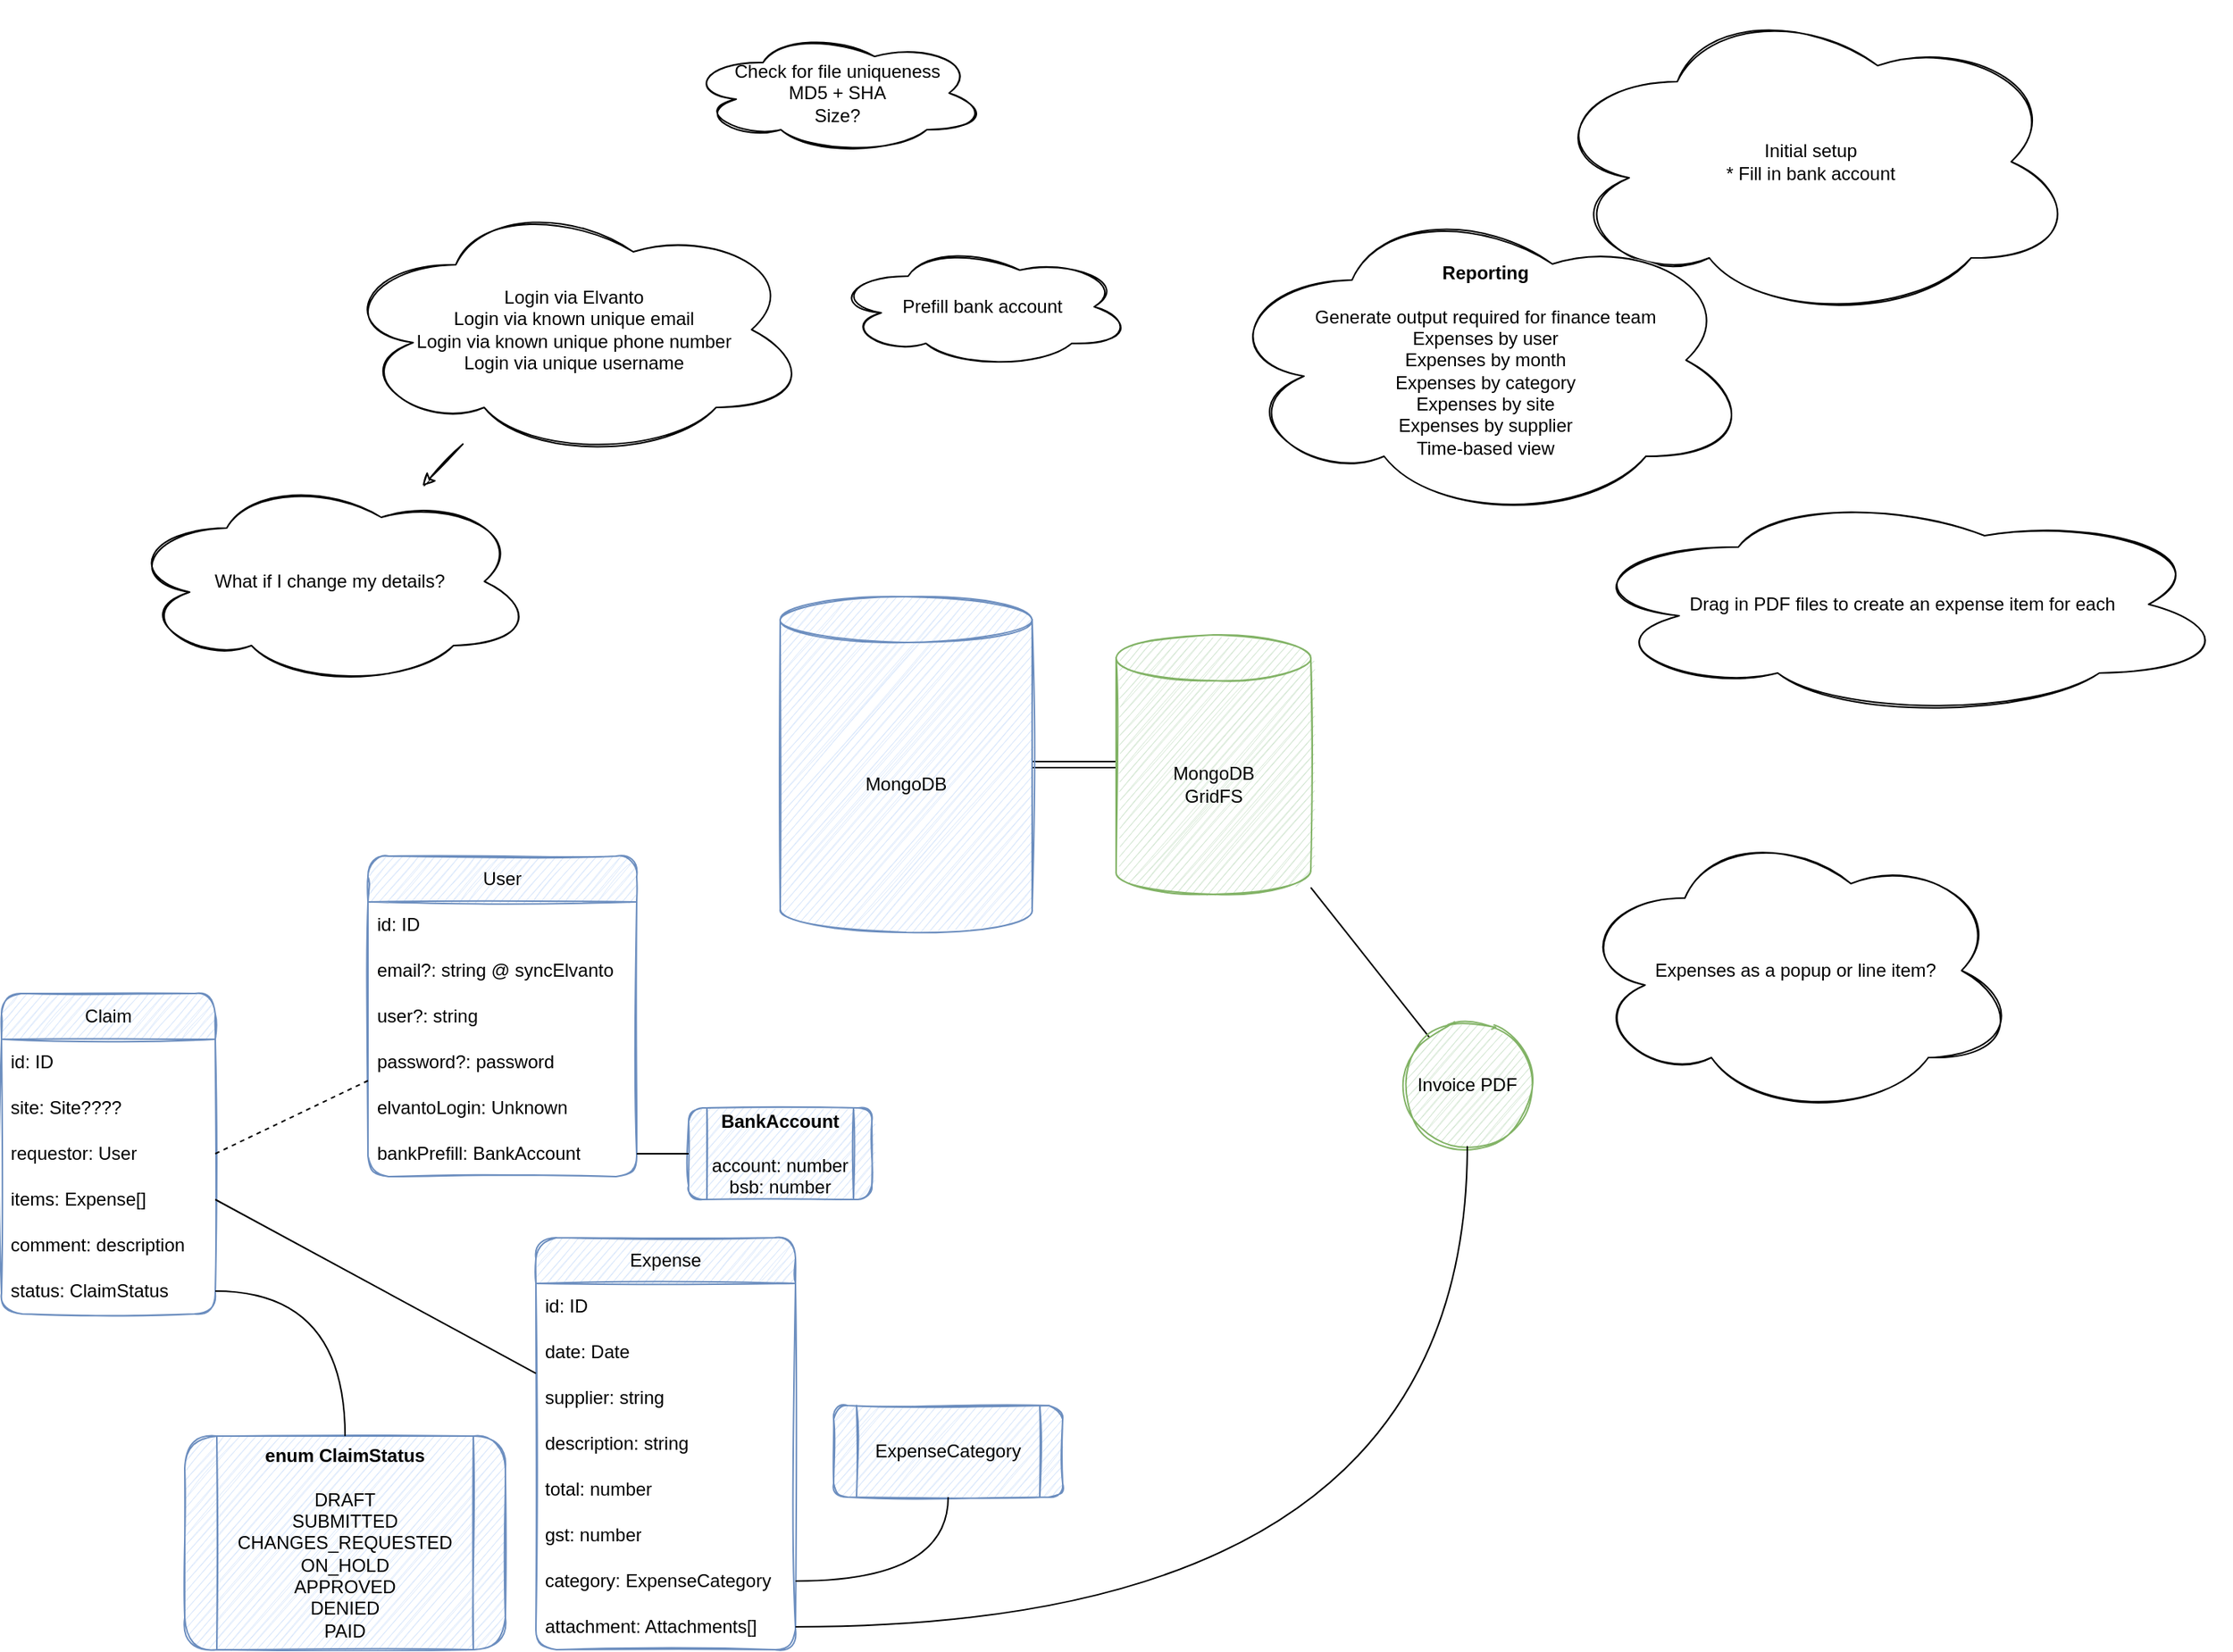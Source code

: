 <mxfile version="20.8.10" type="device" pages="2"><diagram name="Data Design" id="avR9nspR5Vlj1h4wsOp1"><mxGraphModel dx="1668" dy="1162" grid="1" gridSize="10" guides="1" tooltips="1" connect="1" arrows="1" fold="1" page="1" pageScale="1" pageWidth="827" pageHeight="1169" math="0" shadow="0"><root><mxCell id="0"/><mxCell id="1" parent="0"/><mxCell id="CU-E9ThffjHNqzHhZD_c-6" style="edgeStyle=orthogonalEdgeStyle;rounded=0;orthogonalLoop=1;jettySize=auto;html=1;exitX=1;exitY=0.5;exitDx=0;exitDy=0;exitPerimeter=0;entryX=0;entryY=0.5;entryDx=0;entryDy=0;entryPerimeter=0;shape=link;" parent="1" source="CU-E9ThffjHNqzHhZD_c-3" target="CU-E9ThffjHNqzHhZD_c-5" edge="1"><mxGeometry relative="1" as="geometry"/></mxCell><mxCell id="CU-E9ThffjHNqzHhZD_c-3" value="MongoDB" style="shape=cylinder3;whiteSpace=wrap;html=1;boundedLbl=1;backgroundOutline=1;size=15;rounded=1;sketch=1;fillColor=#dae8fc;strokeColor=#6c8ebf;" parent="1" vertex="1"><mxGeometry x="540" y="420" width="165" height="220" as="geometry"/></mxCell><mxCell id="CU-E9ThffjHNqzHhZD_c-7" style="rounded=0;orthogonalLoop=1;jettySize=auto;html=1;endArrow=none;endFill=0;" parent="1" source="CU-E9ThffjHNqzHhZD_c-4" target="CU-E9ThffjHNqzHhZD_c-5" edge="1"><mxGeometry relative="1" as="geometry"/></mxCell><mxCell id="CU-E9ThffjHNqzHhZD_c-4" value="Invoice PDF" style="ellipse;whiteSpace=wrap;html=1;aspect=fixed;rounded=1;sketch=1;fillColor=#d5e8d4;strokeColor=#82b366;" parent="1" vertex="1"><mxGeometry x="950" y="700" width="80" height="80" as="geometry"/></mxCell><mxCell id="CU-E9ThffjHNqzHhZD_c-5" value="MongoDB&lt;br&gt;GridFS" style="shape=cylinder3;whiteSpace=wrap;html=1;boundedLbl=1;backgroundOutline=1;size=15;rounded=1;sketch=1;fillColor=#d5e8d4;strokeColor=#82b366;" parent="1" vertex="1"><mxGeometry x="760" y="445" width="127.5" height="170" as="geometry"/></mxCell><mxCell id="CU-E9ThffjHNqzHhZD_c-9" value="Claim" style="swimlane;fontStyle=0;childLayout=stackLayout;horizontal=1;startSize=30;horizontalStack=0;resizeParent=1;resizeParentMax=0;resizeLast=0;collapsible=1;marginBottom=0;whiteSpace=wrap;html=1;rounded=1;sketch=1;fillColor=#dae8fc;strokeColor=#6c8ebf;" parent="1" vertex="1"><mxGeometry x="30" y="680" width="140" height="210" as="geometry"/></mxCell><mxCell id="CU-E9ThffjHNqzHhZD_c-27" value="id: ID" style="text;strokeColor=none;fillColor=none;align=left;verticalAlign=middle;spacingLeft=4;spacingRight=4;overflow=hidden;points=[[0,0.5],[1,0.5]];portConstraint=eastwest;rotatable=0;whiteSpace=wrap;html=1;" parent="CU-E9ThffjHNqzHhZD_c-9" vertex="1"><mxGeometry y="30" width="140" height="30" as="geometry"/></mxCell><mxCell id="CU-E9ThffjHNqzHhZD_c-10" value="site: Site????" style="text;strokeColor=none;fillColor=none;align=left;verticalAlign=middle;spacingLeft=4;spacingRight=4;overflow=hidden;points=[[0,0.5],[1,0.5]];portConstraint=eastwest;rotatable=0;whiteSpace=wrap;html=1;" parent="CU-E9ThffjHNqzHhZD_c-9" vertex="1"><mxGeometry y="60" width="140" height="30" as="geometry"/></mxCell><mxCell id="CU-E9ThffjHNqzHhZD_c-43" value="requestor: User" style="text;strokeColor=none;fillColor=none;align=left;verticalAlign=middle;spacingLeft=4;spacingRight=4;overflow=hidden;points=[[0,0.5],[1,0.5]];portConstraint=eastwest;rotatable=0;whiteSpace=wrap;html=1;" parent="CU-E9ThffjHNqzHhZD_c-9" vertex="1"><mxGeometry y="90" width="140" height="30" as="geometry"/></mxCell><mxCell id="CU-E9ThffjHNqzHhZD_c-11" value="items: Expense[]" style="text;strokeColor=none;fillColor=none;align=left;verticalAlign=middle;spacingLeft=4;spacingRight=4;overflow=hidden;points=[[0,0.5],[1,0.5]];portConstraint=eastwest;rotatable=0;whiteSpace=wrap;html=1;" parent="CU-E9ThffjHNqzHhZD_c-9" vertex="1"><mxGeometry y="120" width="140" height="30" as="geometry"/></mxCell><mxCell id="CU-E9ThffjHNqzHhZD_c-12" value="comment: description" style="text;strokeColor=none;fillColor=none;align=left;verticalAlign=middle;spacingLeft=4;spacingRight=4;overflow=hidden;points=[[0,0.5],[1,0.5]];portConstraint=eastwest;rotatable=0;whiteSpace=wrap;html=1;" parent="CU-E9ThffjHNqzHhZD_c-9" vertex="1"><mxGeometry y="150" width="140" height="30" as="geometry"/></mxCell><mxCell id="CU-E9ThffjHNqzHhZD_c-48" value="status: ClaimStatus" style="text;strokeColor=none;fillColor=none;align=left;verticalAlign=middle;spacingLeft=4;spacingRight=4;overflow=hidden;points=[[0,0.5],[1,0.5]];portConstraint=eastwest;rotatable=0;whiteSpace=wrap;html=1;" parent="CU-E9ThffjHNqzHhZD_c-9" vertex="1"><mxGeometry y="180" width="140" height="30" as="geometry"/></mxCell><mxCell id="CU-E9ThffjHNqzHhZD_c-13" value="Expense" style="swimlane;fontStyle=0;childLayout=stackLayout;horizontal=1;startSize=30;horizontalStack=0;resizeParent=1;resizeParentMax=0;resizeLast=0;collapsible=1;marginBottom=0;whiteSpace=wrap;html=1;rounded=1;sketch=1;fillColor=#dae8fc;strokeColor=#6c8ebf;" parent="1" vertex="1"><mxGeometry x="380" y="840" width="170" height="270" as="geometry"/></mxCell><mxCell id="CU-E9ThffjHNqzHhZD_c-26" value="id: ID" style="text;strokeColor=none;fillColor=none;align=left;verticalAlign=middle;spacingLeft=4;spacingRight=4;overflow=hidden;points=[[0,0.5],[1,0.5]];portConstraint=eastwest;rotatable=0;whiteSpace=wrap;html=1;" parent="CU-E9ThffjHNqzHhZD_c-13" vertex="1"><mxGeometry y="30" width="170" height="30" as="geometry"/></mxCell><mxCell id="CU-E9ThffjHNqzHhZD_c-14" value="date: Date&lt;br&gt;" style="text;strokeColor=none;fillColor=none;align=left;verticalAlign=middle;spacingLeft=4;spacingRight=4;overflow=hidden;points=[[0,0.5],[1,0.5]];portConstraint=eastwest;rotatable=0;whiteSpace=wrap;html=1;" parent="CU-E9ThffjHNqzHhZD_c-13" vertex="1"><mxGeometry y="60" width="170" height="30" as="geometry"/></mxCell><mxCell id="CU-E9ThffjHNqzHhZD_c-18" value="supplier: string" style="text;strokeColor=none;fillColor=none;align=left;verticalAlign=middle;spacingLeft=4;spacingRight=4;overflow=hidden;points=[[0,0.5],[1,0.5]];portConstraint=eastwest;rotatable=0;whiteSpace=wrap;html=1;" parent="CU-E9ThffjHNqzHhZD_c-13" vertex="1"><mxGeometry y="90" width="170" height="30" as="geometry"/></mxCell><mxCell id="CU-E9ThffjHNqzHhZD_c-19" value="description: string" style="text;strokeColor=none;fillColor=none;align=left;verticalAlign=middle;spacingLeft=4;spacingRight=4;overflow=hidden;points=[[0,0.5],[1,0.5]];portConstraint=eastwest;rotatable=0;whiteSpace=wrap;html=1;" parent="CU-E9ThffjHNqzHhZD_c-13" vertex="1"><mxGeometry y="120" width="170" height="30" as="geometry"/></mxCell><mxCell id="CU-E9ThffjHNqzHhZD_c-21" value="total: number" style="text;strokeColor=none;fillColor=none;align=left;verticalAlign=middle;spacingLeft=4;spacingRight=4;overflow=hidden;points=[[0,0.5],[1,0.5]];portConstraint=eastwest;rotatable=0;whiteSpace=wrap;html=1;" parent="CU-E9ThffjHNqzHhZD_c-13" vertex="1"><mxGeometry y="150" width="170" height="30" as="geometry"/></mxCell><mxCell id="CU-E9ThffjHNqzHhZD_c-20" value="gst: number" style="text;strokeColor=none;fillColor=none;align=left;verticalAlign=middle;spacingLeft=4;spacingRight=4;overflow=hidden;points=[[0,0.5],[1,0.5]];portConstraint=eastwest;rotatable=0;whiteSpace=wrap;html=1;" parent="CU-E9ThffjHNqzHhZD_c-13" vertex="1"><mxGeometry y="180" width="170" height="30" as="geometry"/></mxCell><mxCell id="CU-E9ThffjHNqzHhZD_c-22" value="category: ExpenseCategory" style="text;strokeColor=none;fillColor=none;align=left;verticalAlign=middle;spacingLeft=4;spacingRight=4;overflow=hidden;points=[[0,0.5],[1,0.5]];portConstraint=eastwest;rotatable=0;whiteSpace=wrap;html=1;" parent="CU-E9ThffjHNqzHhZD_c-13" vertex="1"><mxGeometry y="210" width="170" height="30" as="geometry"/></mxCell><mxCell id="CU-E9ThffjHNqzHhZD_c-34" value="attachment: Attachments[]" style="text;strokeColor=none;fillColor=none;align=left;verticalAlign=middle;spacingLeft=4;spacingRight=4;overflow=hidden;points=[[0,0.5],[1,0.5]];portConstraint=eastwest;rotatable=0;whiteSpace=wrap;html=1;" parent="CU-E9ThffjHNqzHhZD_c-13" vertex="1"><mxGeometry y="240" width="170" height="30" as="geometry"/></mxCell><mxCell id="CU-E9ThffjHNqzHhZD_c-17" style="edgeStyle=none;rounded=0;orthogonalLoop=1;jettySize=auto;html=1;exitX=1;exitY=0.5;exitDx=0;exitDy=0;endArrow=none;endFill=0;" parent="1" source="CU-E9ThffjHNqzHhZD_c-11" target="CU-E9ThffjHNqzHhZD_c-13" edge="1"><mxGeometry relative="1" as="geometry"/></mxCell><mxCell id="CU-E9ThffjHNqzHhZD_c-23" value="Prefill bank account" style="ellipse;shape=cloud;whiteSpace=wrap;html=1;rounded=1;sketch=1;" parent="1" vertex="1"><mxGeometry x="575" y="190" width="195" height="80" as="geometry"/></mxCell><mxCell id="CU-E9ThffjHNqzHhZD_c-24" value="Initial setup&lt;br&gt;* Fill in bank account" style="ellipse;shape=cloud;whiteSpace=wrap;html=1;rounded=1;sketch=1;" parent="1" vertex="1"><mxGeometry x="1040" y="30" width="350" height="210" as="geometry"/></mxCell><mxCell id="CU-E9ThffjHNqzHhZD_c-31" value="ExpenseCategory" style="shape=process;whiteSpace=wrap;html=1;backgroundOutline=1;rounded=1;sketch=1;fillColor=#dae8fc;strokeColor=#6c8ebf;" parent="1" vertex="1"><mxGeometry x="575" y="950" width="150" height="60" as="geometry"/></mxCell><mxCell id="CU-E9ThffjHNqzHhZD_c-33" style="edgeStyle=orthogonalEdgeStyle;rounded=0;orthogonalLoop=1;jettySize=auto;html=1;exitX=1;exitY=0.5;exitDx=0;exitDy=0;endArrow=none;endFill=0;curved=1;" parent="1" source="CU-E9ThffjHNqzHhZD_c-22" target="CU-E9ThffjHNqzHhZD_c-31" edge="1"><mxGeometry relative="1" as="geometry"/></mxCell><mxCell id="CU-E9ThffjHNqzHhZD_c-35" style="edgeStyle=orthogonalEdgeStyle;curved=1;rounded=0;orthogonalLoop=1;jettySize=auto;html=1;exitX=1;exitY=0.5;exitDx=0;exitDy=0;endArrow=none;endFill=0;" parent="1" source="CU-E9ThffjHNqzHhZD_c-34" target="CU-E9ThffjHNqzHhZD_c-4" edge="1"><mxGeometry relative="1" as="geometry"/></mxCell><mxCell id="CU-E9ThffjHNqzHhZD_c-36" value="User" style="swimlane;fontStyle=0;childLayout=stackLayout;horizontal=1;startSize=30;horizontalStack=0;resizeParent=1;resizeParentMax=0;resizeLast=0;collapsible=1;marginBottom=0;whiteSpace=wrap;html=1;rounded=1;sketch=1;fillColor=#dae8fc;strokeColor=#6c8ebf;" parent="1" vertex="1"><mxGeometry x="270" y="590" width="176" height="210" as="geometry"/></mxCell><mxCell id="CU-E9ThffjHNqzHhZD_c-37" value="id: ID" style="text;strokeColor=none;fillColor=none;align=left;verticalAlign=middle;spacingLeft=4;spacingRight=4;overflow=hidden;points=[[0,0.5],[1,0.5]];portConstraint=eastwest;rotatable=0;whiteSpace=wrap;html=1;" parent="CU-E9ThffjHNqzHhZD_c-36" vertex="1"><mxGeometry y="30" width="176" height="30" as="geometry"/></mxCell><mxCell id="CU-E9ThffjHNqzHhZD_c-54" value="email?: string @ syncElvanto" style="text;strokeColor=none;fillColor=none;align=left;verticalAlign=middle;spacingLeft=4;spacingRight=4;overflow=hidden;points=[[0,0.5],[1,0.5]];portConstraint=eastwest;rotatable=0;whiteSpace=wrap;html=1;" parent="CU-E9ThffjHNqzHhZD_c-36" vertex="1"><mxGeometry y="60" width="176" height="30" as="geometry"/></mxCell><mxCell id="CU-E9ThffjHNqzHhZD_c-38" value="user?: string" style="text;strokeColor=none;fillColor=none;align=left;verticalAlign=middle;spacingLeft=4;spacingRight=4;overflow=hidden;points=[[0,0.5],[1,0.5]];portConstraint=eastwest;rotatable=0;whiteSpace=wrap;html=1;" parent="CU-E9ThffjHNqzHhZD_c-36" vertex="1"><mxGeometry y="90" width="176" height="30" as="geometry"/></mxCell><mxCell id="CU-E9ThffjHNqzHhZD_c-39" value="password?: password" style="text;strokeColor=none;fillColor=none;align=left;verticalAlign=middle;spacingLeft=4;spacingRight=4;overflow=hidden;points=[[0,0.5],[1,0.5]];portConstraint=eastwest;rotatable=0;whiteSpace=wrap;html=1;" parent="CU-E9ThffjHNqzHhZD_c-36" vertex="1"><mxGeometry y="120" width="176" height="30" as="geometry"/></mxCell><mxCell id="CU-E9ThffjHNqzHhZD_c-40" value="elvantoLogin: Unknown" style="text;strokeColor=none;fillColor=none;align=left;verticalAlign=middle;spacingLeft=4;spacingRight=4;overflow=hidden;points=[[0,0.5],[1,0.5]];portConstraint=eastwest;rotatable=0;whiteSpace=wrap;html=1;" parent="CU-E9ThffjHNqzHhZD_c-36" vertex="1"><mxGeometry y="150" width="176" height="30" as="geometry"/></mxCell><mxCell id="CU-E9ThffjHNqzHhZD_c-41" value="bankPrefill: BankAccount" style="text;strokeColor=none;fillColor=none;align=left;verticalAlign=middle;spacingLeft=4;spacingRight=4;overflow=hidden;points=[[0,0.5],[1,0.5]];portConstraint=eastwest;rotatable=0;whiteSpace=wrap;html=1;" parent="CU-E9ThffjHNqzHhZD_c-36" vertex="1"><mxGeometry y="180" width="176" height="30" as="geometry"/></mxCell><mxCell id="CU-E9ThffjHNqzHhZD_c-42" value="&lt;b&gt;Reporting&lt;/b&gt;&lt;br&gt;&lt;br&gt;Generate output required for finance team&lt;br&gt;Expenses by user&lt;br&gt;Expenses by month&lt;br&gt;Expenses by category&lt;br&gt;Expenses by site&lt;br&gt;Expenses by supplier&lt;br&gt;Time-based view" style="ellipse;shape=cloud;whiteSpace=wrap;html=1;rounded=1;sketch=1;" parent="1" vertex="1"><mxGeometry x="827" y="160" width="350" height="210" as="geometry"/></mxCell><mxCell id="CU-E9ThffjHNqzHhZD_c-44" style="rounded=0;orthogonalLoop=1;jettySize=auto;html=1;exitX=1;exitY=0.5;exitDx=0;exitDy=0;endArrow=none;endFill=0;dashed=1;" parent="1" source="CU-E9ThffjHNqzHhZD_c-43" target="CU-E9ThffjHNqzHhZD_c-36" edge="1"><mxGeometry relative="1" as="geometry"/></mxCell><mxCell id="CU-E9ThffjHNqzHhZD_c-46" value="&lt;b&gt;BankAccount&lt;br&gt;&lt;/b&gt;&lt;br&gt;account: number&lt;br&gt;bsb: number" style="shape=process;whiteSpace=wrap;html=1;backgroundOutline=1;rounded=1;sketch=1;fillColor=#dae8fc;strokeColor=#6c8ebf;" parent="1" vertex="1"><mxGeometry x="480" y="755" width="120" height="60" as="geometry"/></mxCell><mxCell id="CU-E9ThffjHNqzHhZD_c-47" style="edgeStyle=none;rounded=0;orthogonalLoop=1;jettySize=auto;html=1;exitX=1;exitY=0.5;exitDx=0;exitDy=0;endArrow=none;endFill=0;" parent="1" source="CU-E9ThffjHNqzHhZD_c-41" target="CU-E9ThffjHNqzHhZD_c-46" edge="1"><mxGeometry relative="1" as="geometry"/></mxCell><mxCell id="CU-E9ThffjHNqzHhZD_c-49" value="&lt;b&gt;enum ClaimStatus&lt;/b&gt;&lt;br&gt;&lt;br&gt;DRAFT&lt;br&gt;SUBMITTED&lt;br&gt;CHANGES_REQUESTED&lt;br&gt;ON_HOLD&lt;br&gt;APPROVED&lt;br&gt;DENIED&lt;br&gt;PAID" style="shape=process;whiteSpace=wrap;html=1;backgroundOutline=1;rounded=1;sketch=1;fillColor=#dae8fc;strokeColor=#6c8ebf;" parent="1" vertex="1"><mxGeometry x="150" y="970" width="210" height="140" as="geometry"/></mxCell><mxCell id="CU-E9ThffjHNqzHhZD_c-50" style="edgeStyle=orthogonalEdgeStyle;rounded=0;orthogonalLoop=1;jettySize=auto;html=1;exitX=1;exitY=0.5;exitDx=0;exitDy=0;endArrow=none;endFill=0;curved=1;" parent="1" source="CU-E9ThffjHNqzHhZD_c-48" target="CU-E9ThffjHNqzHhZD_c-49" edge="1"><mxGeometry relative="1" as="geometry"/></mxCell><mxCell id="CU-E9ThffjHNqzHhZD_c-51" value="Drag in PDF files to create an expense item for each" style="ellipse;shape=cloud;whiteSpace=wrap;html=1;rounded=1;sketch=1;" parent="1" vertex="1"><mxGeometry x="1060" y="350" width="430" height="150" as="geometry"/></mxCell><mxCell id="CU-E9ThffjHNqzHhZD_c-53" value="Expenses as a popup or line item?" style="ellipse;shape=cloud;whiteSpace=wrap;html=1;rounded=1;sketch=1;" parent="1" vertex="1"><mxGeometry x="1060" y="570" width="290" height="190" as="geometry"/></mxCell><mxCell id="0Bi36iz8qjqupix6lwH0-3" style="edgeStyle=none;rounded=0;sketch=1;orthogonalLoop=1;jettySize=auto;html=1;fontColor=#000000;" edge="1" parent="1" source="0Bi36iz8qjqupix6lwH0-1" target="0Bi36iz8qjqupix6lwH0-2"><mxGeometry relative="1" as="geometry"/></mxCell><mxCell id="0Bi36iz8qjqupix6lwH0-1" value="Login via Elvanto&lt;br&gt;Login via known unique email&lt;br&gt;Login via known unique phone number&lt;br&gt;Login via unique username" style="ellipse;shape=cloud;whiteSpace=wrap;html=1;rounded=1;sketch=1;strokeColor=#000000;fontColor=#000000;fillColor=default;" vertex="1" parent="1"><mxGeometry x="250" y="160" width="310" height="170" as="geometry"/></mxCell><mxCell id="0Bi36iz8qjqupix6lwH0-2" value="What if I change my details?" style="ellipse;shape=cloud;whiteSpace=wrap;html=1;rounded=1;sketch=1;strokeColor=#000000;fontColor=#000000;fillColor=default;" vertex="1" parent="1"><mxGeometry x="110" y="340" width="270" height="140" as="geometry"/></mxCell><mxCell id="gWJiDZrkiWFZMPzteCD6-1" value="Check for file uniqueness&lt;br&gt;MD5 + SHA&lt;br&gt;Size?" style="ellipse;shape=cloud;whiteSpace=wrap;html=1;rounded=1;sketch=1;" vertex="1" parent="1"><mxGeometry x="480" y="50" width="195" height="80" as="geometry"/></mxCell></root></mxGraphModel></diagram><diagram id="CAWnU4Hg8IybaHRK5bgr" name="Interface"><mxGraphModel dx="8072" dy="4888" grid="0" gridSize="10" guides="1" tooltips="1" connect="1" arrows="1" fold="1" page="0" pageScale="1" pageWidth="827" pageHeight="1169" math="0" shadow="0"><root><mxCell id="0"/><mxCell id="1" parent="0"/><mxCell id="8TNGfEk1euTqF87CrUZL-1" value="" style="rounded=1;whiteSpace=wrap;html=1;sketch=1;strokeColor=#000000;fontSize=7;fontColor=#000000;fillColor=default;fontStyle=4" vertex="1" parent="1"><mxGeometry x="-210" y="-510" width="464.52" height="360" as="geometry"/></mxCell><mxCell id="8TNGfEk1euTqF87CrUZL-213" value="" style="rounded=1;whiteSpace=wrap;html=1;sketch=1;strokeColor=#6c8ebf;fontSize=16;fillColor=#dae8fc;" vertex="1" parent="1"><mxGeometry x="170" y="-270.26" width="60" height="30.26" as="geometry"/></mxCell><mxCell id="-Oh2dE_52F4CVtWqEmsq-112" value="" style="group;sketch=1;curveFitting=1;jiggle=2;" vertex="1" connectable="0" parent="1"><mxGeometry x="385.5" y="1008.5" width="360" height="320" as="geometry"/></mxCell><mxCell id="-Oh2dE_52F4CVtWqEmsq-103" value="" style="rounded=1;whiteSpace=wrap;html=1;sketch=1;curveFitting=1;jiggle=2;" vertex="1" parent="-Oh2dE_52F4CVtWqEmsq-112"><mxGeometry width="360" height="280" as="geometry"/></mxCell><mxCell id="-Oh2dE_52F4CVtWqEmsq-104" value="Date" style="rounded=0;whiteSpace=wrap;html=1;sketch=1;curveFitting=1;jiggle=2;" vertex="1" parent="-Oh2dE_52F4CVtWqEmsq-112"><mxGeometry x="50" y="50" width="120" height="20" as="geometry"/></mxCell><mxCell id="-Oh2dE_52F4CVtWqEmsq-105" value="Supplier" style="rounded=0;whiteSpace=wrap;html=1;sketch=1;curveFitting=1;jiggle=2;" vertex="1" parent="-Oh2dE_52F4CVtWqEmsq-112"><mxGeometry x="50" y="80" width="250" height="20" as="geometry"/></mxCell><mxCell id="-Oh2dE_52F4CVtWqEmsq-106" value="Total" style="rounded=0;whiteSpace=wrap;html=1;sketch=1;curveFitting=1;jiggle=2;" vertex="1" parent="-Oh2dE_52F4CVtWqEmsq-112"><mxGeometry x="50" y="110" width="120" height="20" as="geometry"/></mxCell><mxCell id="-Oh2dE_52F4CVtWqEmsq-107" value="GST (auto)" style="rounded=0;whiteSpace=wrap;html=1;sketch=1;curveFitting=1;jiggle=2;" vertex="1" parent="-Oh2dE_52F4CVtWqEmsq-112"><mxGeometry x="185" y="110" width="115" height="20" as="geometry"/></mxCell><mxCell id="-Oh2dE_52F4CVtWqEmsq-108" value="Expense Category" style="rounded=0;whiteSpace=wrap;html=1;sketch=1;curveFitting=1;jiggle=2;" vertex="1" parent="-Oh2dE_52F4CVtWqEmsq-112"><mxGeometry x="185" y="50" width="115" height="20" as="geometry"/></mxCell><mxCell id="-Oh2dE_52F4CVtWqEmsq-109" value="Description" style="rounded=0;whiteSpace=wrap;html=1;sketch=1;curveFitting=1;jiggle=2;" vertex="1" parent="-Oh2dE_52F4CVtWqEmsq-112"><mxGeometry x="50" y="140" width="250" height="20" as="geometry"/></mxCell><mxCell id="-Oh2dE_52F4CVtWqEmsq-110" value="Drag &amp;amp; Drop&lt;br&gt;Add invoice" style="rounded=0;whiteSpace=wrap;html=1;sketch=1;curveFitting=1;jiggle=2;" vertex="1" parent="-Oh2dE_52F4CVtWqEmsq-112"><mxGeometry x="50" y="176.5" width="120" height="60" as="geometry"/></mxCell><mxCell id="-Oh2dE_52F4CVtWqEmsq-111" value="Add Expense" style="text;html=1;strokeColor=none;fillColor=none;align=center;verticalAlign=middle;whiteSpace=wrap;rounded=0;sketch=1;curveFitting=1;jiggle=2;" vertex="1" parent="-Oh2dE_52F4CVtWqEmsq-112"><mxGeometry x="135" y="290" width="90" height="30" as="geometry"/></mxCell><mxCell id="YIYDpbMjJKZhQRycjzCF-2" value="Associate existing invoices" style="rounded=0;whiteSpace=wrap;html=1;sketch=1;curveFitting=1;jiggle=2;" vertex="1" parent="-Oh2dE_52F4CVtWqEmsq-112"><mxGeometry x="180" y="176.5" width="120" height="60" as="geometry"/></mxCell><mxCell id="-Oh2dE_52F4CVtWqEmsq-113" value="" style="group;sketch=1;curveFitting=1;jiggle=2;" vertex="1" connectable="0" parent="1"><mxGeometry x="920.5" y="585" width="475" height="610" as="geometry"/></mxCell><mxCell id="-Oh2dE_52F4CVtWqEmsq-45" value="" style="rounded=1;whiteSpace=wrap;html=1;fontColor=#000000;movable=1;resizable=1;rotatable=1;deletable=1;editable=1;connectable=1;sketch=1;curveFitting=1;jiggle=2;" vertex="1" parent="-Oh2dE_52F4CVtWqEmsq-113"><mxGeometry width="475" height="570" as="geometry"/></mxCell><mxCell id="-Oh2dE_52F4CVtWqEmsq-12" value="" style="rounded=1;whiteSpace=wrap;html=1;fillColor=#fff2cc;strokeColor=#d6b656;sketch=1;curveFitting=1;jiggle=2;" vertex="1" parent="-Oh2dE_52F4CVtWqEmsq-113"><mxGeometry x="82" y="224.5" width="340" height="70" as="geometry"/></mxCell><mxCell id="-Oh2dE_52F4CVtWqEmsq-14" value="⚠️Missing invoice" style="text;html=1;strokeColor=none;fillColor=none;align=center;verticalAlign=middle;whiteSpace=wrap;rounded=0;fontColor=#000000;sketch=1;curveFitting=1;jiggle=2;" vertex="1" parent="-Oh2dE_52F4CVtWqEmsq-113"><mxGeometry x="76" y="220.5" width="115" height="30" as="geometry"/></mxCell><mxCell id="-Oh2dE_52F4CVtWqEmsq-27" value="" style="group;sketch=1;curveFitting=1;jiggle=2;" vertex="1" connectable="0" parent="-Oh2dE_52F4CVtWqEmsq-113"><mxGeometry x="96" y="244.5" width="336" height="60" as="geometry"/></mxCell><mxCell id="-Oh2dE_52F4CVtWqEmsq-3" value="" style="rounded=1;whiteSpace=wrap;html=1;sketch=1;curveFitting=1;jiggle=2;" vertex="1" parent="-Oh2dE_52F4CVtWqEmsq-27"><mxGeometry width="336" height="60" as="geometry"/></mxCell><mxCell id="-Oh2dE_52F4CVtWqEmsq-6" value="Date" style="text;html=1;strokeColor=none;fillColor=none;align=center;verticalAlign=middle;whiteSpace=wrap;rounded=0;sketch=1;curveFitting=1;jiggle=2;" vertex="1" parent="-Oh2dE_52F4CVtWqEmsq-27"><mxGeometry y="5" width="60" height="30" as="geometry"/></mxCell><mxCell id="-Oh2dE_52F4CVtWqEmsq-7" value="Description" style="text;html=1;strokeColor=none;fillColor=none;align=left;verticalAlign=middle;whiteSpace=wrap;rounded=0;fontColor=#808080;sketch=1;curveFitting=1;jiggle=2;" vertex="1" parent="-Oh2dE_52F4CVtWqEmsq-27"><mxGeometry x="16" y="30" width="60" height="30" as="geometry"/></mxCell><mxCell id="-Oh2dE_52F4CVtWqEmsq-9" value="CAT" style="text;html=1;strokeColor=none;fillColor=none;align=center;verticalAlign=middle;whiteSpace=wrap;rounded=0;sketch=1;curveFitting=1;jiggle=2;" vertex="1" parent="-Oh2dE_52F4CVtWqEmsq-27"><mxGeometry x="276" width="60" height="30" as="geometry"/></mxCell><mxCell id="-Oh2dE_52F4CVtWqEmsq-10" value="Supplier" style="text;html=1;strokeColor=none;fillColor=none;align=center;verticalAlign=middle;whiteSpace=wrap;rounded=0;sketch=1;curveFitting=1;jiggle=2;" vertex="1" parent="-Oh2dE_52F4CVtWqEmsq-27"><mxGeometry x="138" width="60" height="30" as="geometry"/></mxCell><mxCell id="-Oh2dE_52F4CVtWqEmsq-11" value="Total&lt;br&gt;($XX.YY GST)" style="text;html=1;strokeColor=none;fillColor=none;align=center;verticalAlign=middle;whiteSpace=wrap;rounded=0;sketch=1;curveFitting=1;jiggle=2;" vertex="1" parent="-Oh2dE_52F4CVtWqEmsq-27"><mxGeometry x="246" y="30" width="90" height="30" as="geometry"/></mxCell><mxCell id="-Oh2dE_52F4CVtWqEmsq-28" value="" style="group;sketch=1;curveFitting=1;jiggle=2;" vertex="1" connectable="0" parent="-Oh2dE_52F4CVtWqEmsq-113"><mxGeometry x="96" y="314.5" width="336" height="60" as="geometry"/></mxCell><mxCell id="-Oh2dE_52F4CVtWqEmsq-29" value="" style="rounded=1;whiteSpace=wrap;html=1;sketch=1;curveFitting=1;jiggle=2;" vertex="1" parent="-Oh2dE_52F4CVtWqEmsq-28"><mxGeometry width="336" height="60" as="geometry"/></mxCell><mxCell id="-Oh2dE_52F4CVtWqEmsq-30" value="Date" style="text;html=1;strokeColor=none;fillColor=none;align=center;verticalAlign=middle;whiteSpace=wrap;rounded=0;sketch=1;curveFitting=1;jiggle=2;" vertex="1" parent="-Oh2dE_52F4CVtWqEmsq-28"><mxGeometry y="5" width="60" height="30" as="geometry"/></mxCell><mxCell id="-Oh2dE_52F4CVtWqEmsq-31" value="Description" style="text;html=1;strokeColor=none;fillColor=none;align=left;verticalAlign=middle;whiteSpace=wrap;rounded=0;fontColor=#808080;sketch=1;curveFitting=1;jiggle=2;" vertex="1" parent="-Oh2dE_52F4CVtWqEmsq-28"><mxGeometry x="16" y="30" width="60" height="30" as="geometry"/></mxCell><mxCell id="-Oh2dE_52F4CVtWqEmsq-32" value="CAT" style="text;html=1;strokeColor=none;fillColor=none;align=center;verticalAlign=middle;whiteSpace=wrap;rounded=0;sketch=1;curveFitting=1;jiggle=2;" vertex="1" parent="-Oh2dE_52F4CVtWqEmsq-28"><mxGeometry x="276" width="60" height="30" as="geometry"/></mxCell><mxCell id="-Oh2dE_52F4CVtWqEmsq-33" value="Supplier" style="text;html=1;strokeColor=none;fillColor=none;align=center;verticalAlign=middle;whiteSpace=wrap;rounded=0;sketch=1;curveFitting=1;jiggle=2;" vertex="1" parent="-Oh2dE_52F4CVtWqEmsq-28"><mxGeometry x="138" width="60" height="30" as="geometry"/></mxCell><mxCell id="-Oh2dE_52F4CVtWqEmsq-34" value="Total&lt;br&gt;($XX.YY GST)" style="text;html=1;strokeColor=none;fillColor=none;align=center;verticalAlign=middle;whiteSpace=wrap;rounded=0;sketch=1;curveFitting=1;jiggle=2;" vertex="1" parent="-Oh2dE_52F4CVtWqEmsq-28"><mxGeometry x="246" y="30" width="90" height="30" as="geometry"/></mxCell><mxCell id="-Oh2dE_52F4CVtWqEmsq-35" value="" style="endArrow=none;html=1;rounded=0;fontColor=#000000;exitX=0.111;exitY=0.628;exitDx=0;exitDy=0;exitPerimeter=0;entryX=0.911;entryY=0.628;entryDx=0;entryDy=0;entryPerimeter=0;sketch=1;curveFitting=1;jiggle=2;" edge="1" parent="-Oh2dE_52F4CVtWqEmsq-113"><mxGeometry width="50" height="50" relative="1" as="geometry"><mxPoint x="84.0" y="440.5" as="sourcePoint"/><mxPoint x="444" y="440.5" as="targetPoint"/></mxGeometry></mxCell><mxCell id="-Oh2dE_52F4CVtWqEmsq-36" value="Create Claim" style="text;html=1;strokeColor=none;fillColor=none;align=center;verticalAlign=middle;whiteSpace=wrap;rounded=0;fontColor=#000000;sketch=1;curveFitting=1;jiggle=2;" vertex="1" parent="-Oh2dE_52F4CVtWqEmsq-113"><mxGeometry x="204" y="580" width="120" height="30" as="geometry"/></mxCell><mxCell id="-Oh2dE_52F4CVtWqEmsq-37" value="Total: $XX.YY" style="text;html=1;strokeColor=none;fillColor=none;align=center;verticalAlign=middle;whiteSpace=wrap;rounded=0;fontColor=#000000;sketch=1;curveFitting=1;jiggle=2;" vertex="1" parent="-Oh2dE_52F4CVtWqEmsq-113"><mxGeometry x="88.5" y="460.5" width="90" height="30" as="geometry"/></mxCell><mxCell id="-Oh2dE_52F4CVtWqEmsq-38" value="Renumeration Details" style="text;html=1;strokeColor=none;fillColor=none;align=center;verticalAlign=middle;whiteSpace=wrap;rounded=0;fontColor=#000000;sketch=1;curveFitting=1;jiggle=2;" vertex="1" parent="-Oh2dE_52F4CVtWqEmsq-113"><mxGeometry x="95" y="30" width="130" height="30" as="geometry"/></mxCell><mxCell id="-Oh2dE_52F4CVtWqEmsq-44" value="" style="endArrow=none;html=1;rounded=0;fontColor=#000000;exitX=0.111;exitY=0.628;exitDx=0;exitDy=0;exitPerimeter=0;entryX=0.911;entryY=0.628;entryDx=0;entryDy=0;entryPerimeter=0;sketch=1;curveFitting=1;jiggle=2;" edge="1" parent="-Oh2dE_52F4CVtWqEmsq-113"><mxGeometry width="50" height="50" relative="1" as="geometry"><mxPoint x="75.0" y="180.5" as="sourcePoint"/><mxPoint x="435" y="180.5" as="targetPoint"/></mxGeometry></mxCell><mxCell id="-Oh2dE_52F4CVtWqEmsq-46" value="Total: $XX.YY" style="text;html=1;strokeColor=none;fillColor=none;align=center;verticalAlign=middle;whiteSpace=wrap;rounded=0;fontColor=#000000;sketch=1;curveFitting=1;jiggle=2;" vertex="1" parent="-Oh2dE_52F4CVtWqEmsq-113"><mxGeometry x="342" y="190.5" width="90" height="30" as="geometry"/></mxCell><mxCell id="-Oh2dE_52F4CVtWqEmsq-47" value="" style="html=1;verticalLabelPosition=bottom;align=center;labelBackgroundColor=#ffffff;verticalAlign=top;strokeWidth=2;strokeColor=#000000;shadow=0;dashed=0;shape=mxgraph.ios7.icons.add;rounded=1;fontColor=#000000;sketch=1;curveFitting=1;jiggle=2;" vertex="1" parent="-Oh2dE_52F4CVtWqEmsq-113"><mxGeometry x="249" y="393.5" width="30" height="30" as="geometry"/></mxCell><mxCell id="-Oh2dE_52F4CVtWqEmsq-48" value="Use default details" style="text;html=1;strokeColor=none;fillColor=none;align=center;verticalAlign=middle;whiteSpace=wrap;rounded=0;fontColor=#000000;sketch=1;curveFitting=1;jiggle=2;" vertex="1" parent="-Oh2dE_52F4CVtWqEmsq-113"><mxGeometry x="121" y="64" width="115" height="17" as="geometry"/></mxCell><mxCell id="-Oh2dE_52F4CVtWqEmsq-66" value="" style="dashed=0;labelPosition=right;align=left;shape=mxgraph.gmdl.checkbox;strokeColor=#666666;fillColor=none;strokeWidth=2;aspect=fixed;rounded=1;fontColor=#000000;sketch=1;curveFitting=1;jiggle=2;" vertex="1" parent="-Oh2dE_52F4CVtWqEmsq-113"><mxGeometry x="105" y="65" width="16" height="16" as="geometry"/></mxCell><mxCell id="-Oh2dE_52F4CVtWqEmsq-67" value="" style="group;sketch=1;curveFitting=1;jiggle=2;" vertex="1" connectable="0" parent="-Oh2dE_52F4CVtWqEmsq-113"><mxGeometry x="99" y="97" width="260" height="61" as="geometry"/></mxCell><mxCell id="-Oh2dE_52F4CVtWqEmsq-62" value="BSB" style="rounded=0;whiteSpace=wrap;html=1;fontColor=#000000;sketch=1;curveFitting=1;jiggle=2;" vertex="1" parent="-Oh2dE_52F4CVtWqEmsq-67"><mxGeometry x="5" y="25" width="120" height="36" as="geometry"/></mxCell><mxCell id="-Oh2dE_52F4CVtWqEmsq-63" value="Account Number" style="rounded=0;whiteSpace=wrap;html=1;fontColor=#000000;sketch=1;curveFitting=1;jiggle=2;" vertex="1" parent="-Oh2dE_52F4CVtWqEmsq-67"><mxGeometry x="140" y="25" width="120" height="36" as="geometry"/></mxCell><mxCell id="-Oh2dE_52F4CVtWqEmsq-65" value="Account Number" style="text;html=1;strokeColor=none;fillColor=none;align=center;verticalAlign=middle;whiteSpace=wrap;rounded=0;fontColor=#000000;sketch=1;curveFitting=1;jiggle=2;" vertex="1" parent="-Oh2dE_52F4CVtWqEmsq-67"><mxGeometry x="140" width="95" height="30" as="geometry"/></mxCell><mxCell id="-Oh2dE_52F4CVtWqEmsq-64" value="BSB" style="text;html=1;strokeColor=none;fillColor=none;align=center;verticalAlign=middle;whiteSpace=wrap;rounded=0;fontColor=#000000;sketch=1;curveFitting=1;jiggle=2;" vertex="1" parent="-Oh2dE_52F4CVtWqEmsq-113"><mxGeometry x="95" y="97" width="45" height="30" as="geometry"/></mxCell><mxCell id="-Oh2dE_52F4CVtWqEmsq-68" value="Save" style="rounded=1;whiteSpace=wrap;html=1;strokeColor=#000000;fontColor=#000000;fillColor=none;sketch=1;curveFitting=1;jiggle=2;" vertex="1" parent="-Oh2dE_52F4CVtWqEmsq-113"><mxGeometry x="76" y="510" width="79" height="40" as="geometry"/></mxCell><mxCell id="-Oh2dE_52F4CVtWqEmsq-69" value="NEW CLAIM" style="rounded=1;whiteSpace=wrap;html=1;strokeColor=#000000;fontColor=#000000;fillColor=none;rotation=-90;sketch=1;curveFitting=1;jiggle=2;" vertex="1" parent="-Oh2dE_52F4CVtWqEmsq-113"><mxGeometry x="-172.5" y="242" width="445" height="30" as="geometry"/></mxCell><mxCell id="-Oh2dE_52F4CVtWqEmsq-114" style="rounded=0;orthogonalLoop=1;jettySize=auto;html=1;fontColor=#000000;fillColor=#dae8fc;strokeColor=#6c8ebf;sketch=1;curveFitting=1;jiggle=2;" edge="1" parent="1" source="-Oh2dE_52F4CVtWqEmsq-47" target="-Oh2dE_52F4CVtWqEmsq-103"><mxGeometry relative="1" as="geometry"/></mxCell><mxCell id="-Oh2dE_52F4CVtWqEmsq-116" value="" style="rounded=1;whiteSpace=wrap;html=1;sketch=1;strokeColor=#000000;fontColor=#000000;fillColor=default;" vertex="1" parent="1"><mxGeometry x="315.5" y="375" width="470" height="520" as="geometry"/></mxCell><mxCell id="-Oh2dE_52F4CVtWqEmsq-234" style="edgeStyle=none;rounded=0;sketch=1;orthogonalLoop=1;jettySize=auto;html=1;fontColor=#000000;fillColor=#dae8fc;strokeColor=#6c8ebf;" edge="1" parent="1" source="-Oh2dE_52F4CVtWqEmsq-117" target="-Oh2dE_52F4CVtWqEmsq-199"><mxGeometry relative="1" as="geometry"/></mxCell><mxCell id="-Oh2dE_52F4CVtWqEmsq-160" style="edgeStyle=none;rounded=0;sketch=1;orthogonalLoop=1;jettySize=auto;html=1;fontColor=#000000;fillColor=#dae8fc;strokeColor=#6c8ebf;" edge="1" parent="1" source="-Oh2dE_52F4CVtWqEmsq-158" target="-Oh2dE_52F4CVtWqEmsq-45"><mxGeometry relative="1" as="geometry"/></mxCell><mxCell id="-Oh2dE_52F4CVtWqEmsq-158" value="" style="html=1;verticalLabelPosition=bottom;align=center;labelBackgroundColor=#ffffff;verticalAlign=top;strokeWidth=2;strokeColor=#000000;shadow=0;dashed=0;shape=mxgraph.ios7.icons.add;rounded=1;fontColor=#000000;sketch=1;curveFitting=1;jiggle=2;" vertex="1" parent="1"><mxGeometry x="535.5" y="575" width="30" height="30" as="geometry"/></mxCell><mxCell id="-Oh2dE_52F4CVtWqEmsq-273" value="" style="group" vertex="1" connectable="0" parent="1"><mxGeometry x="-254.5" y="635" width="475" height="670" as="geometry"/></mxCell><mxCell id="-Oh2dE_52F4CVtWqEmsq-199" value="" style="rounded=1;whiteSpace=wrap;html=1;fontColor=#000000;movable=1;resizable=1;rotatable=1;deletable=1;editable=1;connectable=1;sketch=1;curveFitting=1;jiggle=2;" vertex="1" parent="-Oh2dE_52F4CVtWqEmsq-273"><mxGeometry width="475" height="630" as="geometry"/></mxCell><mxCell id="-Oh2dE_52F4CVtWqEmsq-236" value="This is a draft claim, if you are ready to submit click the Submit Claim button below" style="rounded=1;whiteSpace=wrap;html=1;sketch=1;strokeColor=#6c8ebf;fillColor=#dae8fc;" vertex="1" parent="-Oh2dE_52F4CVtWqEmsq-273"><mxGeometry x="80" y="20" width="244" height="60" as="geometry"/></mxCell><mxCell id="-Oh2dE_52F4CVtWqEmsq-200" value="" style="rounded=1;whiteSpace=wrap;html=1;fillColor=#fff2cc;strokeColor=#d6b656;sketch=1;curveFitting=1;jiggle=2;" vertex="1" parent="-Oh2dE_52F4CVtWqEmsq-273"><mxGeometry x="82" y="284.5" width="340" height="70" as="geometry"/></mxCell><mxCell id="-Oh2dE_52F4CVtWqEmsq-201" value="⚠️Missing invoice" style="text;html=1;strokeColor=none;fillColor=none;align=center;verticalAlign=middle;whiteSpace=wrap;rounded=0;fontColor=#000000;sketch=1;curveFitting=1;jiggle=2;" vertex="1" parent="-Oh2dE_52F4CVtWqEmsq-273"><mxGeometry x="76" y="280.5" width="115" height="30" as="geometry"/></mxCell><mxCell id="-Oh2dE_52F4CVtWqEmsq-202" value="" style="group;sketch=1;curveFitting=1;jiggle=2;" vertex="1" connectable="0" parent="-Oh2dE_52F4CVtWqEmsq-273"><mxGeometry x="96" y="304.5" width="336" height="60" as="geometry"/></mxCell><mxCell id="-Oh2dE_52F4CVtWqEmsq-203" value="" style="rounded=1;whiteSpace=wrap;html=1;sketch=1;curveFitting=1;jiggle=2;" vertex="1" parent="-Oh2dE_52F4CVtWqEmsq-202"><mxGeometry width="336" height="60" as="geometry"/></mxCell><mxCell id="-Oh2dE_52F4CVtWqEmsq-204" value="Date" style="text;html=1;strokeColor=none;fillColor=none;align=center;verticalAlign=middle;whiteSpace=wrap;rounded=0;sketch=1;curveFitting=1;jiggle=2;" vertex="1" parent="-Oh2dE_52F4CVtWqEmsq-202"><mxGeometry y="5" width="60" height="30" as="geometry"/></mxCell><mxCell id="-Oh2dE_52F4CVtWqEmsq-205" value="Description" style="text;html=1;strokeColor=none;fillColor=none;align=left;verticalAlign=middle;whiteSpace=wrap;rounded=0;fontColor=#808080;sketch=1;curveFitting=1;jiggle=2;" vertex="1" parent="-Oh2dE_52F4CVtWqEmsq-202"><mxGeometry x="16" y="30" width="60" height="30" as="geometry"/></mxCell><mxCell id="-Oh2dE_52F4CVtWqEmsq-206" value="CAT" style="text;html=1;strokeColor=none;fillColor=none;align=center;verticalAlign=middle;whiteSpace=wrap;rounded=0;sketch=1;curveFitting=1;jiggle=2;" vertex="1" parent="-Oh2dE_52F4CVtWqEmsq-202"><mxGeometry x="276" width="60" height="30" as="geometry"/></mxCell><mxCell id="-Oh2dE_52F4CVtWqEmsq-207" value="Supplier" style="text;html=1;strokeColor=none;fillColor=none;align=center;verticalAlign=middle;whiteSpace=wrap;rounded=0;sketch=1;curveFitting=1;jiggle=2;" vertex="1" parent="-Oh2dE_52F4CVtWqEmsq-202"><mxGeometry x="138" width="60" height="30" as="geometry"/></mxCell><mxCell id="-Oh2dE_52F4CVtWqEmsq-208" value="Total&lt;br&gt;($XX.YY GST)" style="text;html=1;strokeColor=none;fillColor=none;align=center;verticalAlign=middle;whiteSpace=wrap;rounded=0;sketch=1;curveFitting=1;jiggle=2;" vertex="1" parent="-Oh2dE_52F4CVtWqEmsq-202"><mxGeometry x="246" y="30" width="90" height="30" as="geometry"/></mxCell><mxCell id="-Oh2dE_52F4CVtWqEmsq-209" value="" style="group;sketch=1;curveFitting=1;jiggle=2;" vertex="1" connectable="0" parent="-Oh2dE_52F4CVtWqEmsq-273"><mxGeometry x="96" y="374.5" width="336" height="60" as="geometry"/></mxCell><mxCell id="-Oh2dE_52F4CVtWqEmsq-210" value="" style="rounded=1;whiteSpace=wrap;html=1;sketch=1;curveFitting=1;jiggle=2;" vertex="1" parent="-Oh2dE_52F4CVtWqEmsq-209"><mxGeometry width="336" height="60" as="geometry"/></mxCell><mxCell id="-Oh2dE_52F4CVtWqEmsq-211" value="Date" style="text;html=1;strokeColor=none;fillColor=none;align=center;verticalAlign=middle;whiteSpace=wrap;rounded=0;sketch=1;curveFitting=1;jiggle=2;" vertex="1" parent="-Oh2dE_52F4CVtWqEmsq-209"><mxGeometry y="5" width="60" height="30" as="geometry"/></mxCell><mxCell id="-Oh2dE_52F4CVtWqEmsq-212" value="Description" style="text;html=1;strokeColor=none;fillColor=none;align=left;verticalAlign=middle;whiteSpace=wrap;rounded=0;fontColor=#808080;sketch=1;curveFitting=1;jiggle=2;" vertex="1" parent="-Oh2dE_52F4CVtWqEmsq-209"><mxGeometry x="16" y="30" width="60" height="30" as="geometry"/></mxCell><mxCell id="-Oh2dE_52F4CVtWqEmsq-213" value="CAT" style="text;html=1;strokeColor=none;fillColor=none;align=center;verticalAlign=middle;whiteSpace=wrap;rounded=0;sketch=1;curveFitting=1;jiggle=2;" vertex="1" parent="-Oh2dE_52F4CVtWqEmsq-209"><mxGeometry x="276" width="60" height="30" as="geometry"/></mxCell><mxCell id="-Oh2dE_52F4CVtWqEmsq-214" value="Supplier" style="text;html=1;strokeColor=none;fillColor=none;align=center;verticalAlign=middle;whiteSpace=wrap;rounded=0;sketch=1;curveFitting=1;jiggle=2;" vertex="1" parent="-Oh2dE_52F4CVtWqEmsq-209"><mxGeometry x="138" width="60" height="30" as="geometry"/></mxCell><mxCell id="-Oh2dE_52F4CVtWqEmsq-215" value="Total&lt;br&gt;($XX.YY GST)" style="text;html=1;strokeColor=none;fillColor=none;align=center;verticalAlign=middle;whiteSpace=wrap;rounded=0;sketch=1;curveFitting=1;jiggle=2;" vertex="1" parent="-Oh2dE_52F4CVtWqEmsq-209"><mxGeometry x="246" y="30" width="90" height="30" as="geometry"/></mxCell><mxCell id="-Oh2dE_52F4CVtWqEmsq-216" value="" style="endArrow=none;html=1;rounded=0;fontColor=#000000;exitX=0.111;exitY=0.628;exitDx=0;exitDy=0;exitPerimeter=0;entryX=0.911;entryY=0.628;entryDx=0;entryDy=0;entryPerimeter=0;sketch=1;curveFitting=1;jiggle=2;" edge="1" parent="-Oh2dE_52F4CVtWqEmsq-273"><mxGeometry width="50" height="50" relative="1" as="geometry"><mxPoint x="84" y="500.5" as="sourcePoint"/><mxPoint x="444" y="500.5" as="targetPoint"/></mxGeometry></mxCell><mxCell id="-Oh2dE_52F4CVtWqEmsq-217" value="View Claim (Draft)" style="text;html=1;strokeColor=none;fillColor=none;align=center;verticalAlign=middle;whiteSpace=wrap;rounded=0;fontColor=#000000;sketch=1;curveFitting=1;jiggle=2;" vertex="1" parent="-Oh2dE_52F4CVtWqEmsq-273"><mxGeometry x="204" y="640" width="120" height="30" as="geometry"/></mxCell><mxCell id="-Oh2dE_52F4CVtWqEmsq-218" value="Total: $XX.YY" style="text;html=1;strokeColor=none;fillColor=none;align=center;verticalAlign=middle;whiteSpace=wrap;rounded=0;fontColor=#000000;sketch=1;curveFitting=1;jiggle=2;" vertex="1" parent="-Oh2dE_52F4CVtWqEmsq-273"><mxGeometry x="88.5" y="520.5" width="90" height="30" as="geometry"/></mxCell><mxCell id="-Oh2dE_52F4CVtWqEmsq-219" value="Renumeration Details" style="text;html=1;strokeColor=none;fillColor=none;align=center;verticalAlign=middle;whiteSpace=wrap;rounded=0;fontColor=#000000;sketch=1;curveFitting=1;jiggle=2;" vertex="1" parent="-Oh2dE_52F4CVtWqEmsq-273"><mxGeometry x="95" y="90" width="130" height="30" as="geometry"/></mxCell><mxCell id="-Oh2dE_52F4CVtWqEmsq-220" value="" style="endArrow=none;html=1;rounded=0;fontColor=#000000;exitX=0.111;exitY=0.628;exitDx=0;exitDy=0;exitPerimeter=0;entryX=0.911;entryY=0.628;entryDx=0;entryDy=0;entryPerimeter=0;sketch=1;curveFitting=1;jiggle=2;" edge="1" parent="-Oh2dE_52F4CVtWqEmsq-273"><mxGeometry width="50" height="50" relative="1" as="geometry"><mxPoint x="75" y="240.5" as="sourcePoint"/><mxPoint x="435" y="240.5" as="targetPoint"/></mxGeometry></mxCell><mxCell id="-Oh2dE_52F4CVtWqEmsq-221" value="Total: $XX.YY" style="text;html=1;strokeColor=none;fillColor=none;align=center;verticalAlign=middle;whiteSpace=wrap;rounded=0;fontColor=#000000;sketch=1;curveFitting=1;jiggle=2;" vertex="1" parent="-Oh2dE_52F4CVtWqEmsq-273"><mxGeometry x="342" y="250.5" width="90" height="30" as="geometry"/></mxCell><mxCell id="-Oh2dE_52F4CVtWqEmsq-222" value="" style="html=1;verticalLabelPosition=bottom;align=center;labelBackgroundColor=#ffffff;verticalAlign=top;strokeWidth=2;strokeColor=#000000;shadow=0;dashed=0;shape=mxgraph.ios7.icons.add;rounded=1;fontColor=#000000;sketch=1;curveFitting=1;jiggle=2;" vertex="1" parent="-Oh2dE_52F4CVtWqEmsq-273"><mxGeometry x="249" y="453.5" width="30" height="30" as="geometry"/></mxCell><mxCell id="-Oh2dE_52F4CVtWqEmsq-223" value="Use default details" style="text;html=1;strokeColor=none;fillColor=none;align=center;verticalAlign=middle;whiteSpace=wrap;rounded=0;fontColor=#000000;sketch=1;curveFitting=1;jiggle=2;" vertex="1" parent="-Oh2dE_52F4CVtWqEmsq-273"><mxGeometry x="121" y="124" width="115" height="17" as="geometry"/></mxCell><mxCell id="-Oh2dE_52F4CVtWqEmsq-224" value="" style="dashed=0;labelPosition=right;align=left;shape=mxgraph.gmdl.checkbox;strokeColor=#666666;fillColor=none;strokeWidth=2;aspect=fixed;rounded=1;fontColor=#000000;sketch=1;curveFitting=1;jiggle=2;" vertex="1" parent="-Oh2dE_52F4CVtWqEmsq-273"><mxGeometry x="105" y="125" width="16" height="16" as="geometry"/></mxCell><mxCell id="-Oh2dE_52F4CVtWqEmsq-225" value="" style="group;sketch=1;curveFitting=1;jiggle=2;" vertex="1" connectable="0" parent="-Oh2dE_52F4CVtWqEmsq-273"><mxGeometry x="99" y="157" width="260" height="61" as="geometry"/></mxCell><mxCell id="-Oh2dE_52F4CVtWqEmsq-226" value="BSB" style="rounded=0;whiteSpace=wrap;html=1;fontColor=#000000;sketch=1;curveFitting=1;jiggle=2;" vertex="1" parent="-Oh2dE_52F4CVtWqEmsq-225"><mxGeometry x="5" y="25" width="120" height="36" as="geometry"/></mxCell><mxCell id="-Oh2dE_52F4CVtWqEmsq-227" value="Account Number" style="rounded=0;whiteSpace=wrap;html=1;fontColor=#000000;sketch=1;curveFitting=1;jiggle=2;" vertex="1" parent="-Oh2dE_52F4CVtWqEmsq-225"><mxGeometry x="140" y="25" width="120" height="36" as="geometry"/></mxCell><mxCell id="-Oh2dE_52F4CVtWqEmsq-228" value="Account Number" style="text;html=1;strokeColor=none;fillColor=none;align=center;verticalAlign=middle;whiteSpace=wrap;rounded=0;fontColor=#000000;sketch=1;curveFitting=1;jiggle=2;" vertex="1" parent="-Oh2dE_52F4CVtWqEmsq-225"><mxGeometry x="140" width="95" height="30" as="geometry"/></mxCell><mxCell id="-Oh2dE_52F4CVtWqEmsq-229" value="BSB" style="text;html=1;strokeColor=none;fillColor=none;align=center;verticalAlign=middle;whiteSpace=wrap;rounded=0;fontColor=#000000;sketch=1;curveFitting=1;jiggle=2;" vertex="1" parent="-Oh2dE_52F4CVtWqEmsq-273"><mxGeometry x="95" y="157" width="45" height="30" as="geometry"/></mxCell><mxCell id="-Oh2dE_52F4CVtWqEmsq-230" value="Save" style="rounded=1;whiteSpace=wrap;html=1;strokeColor=#000000;fontColor=#000000;fillColor=none;sketch=1;curveFitting=1;jiggle=2;" vertex="1" parent="-Oh2dE_52F4CVtWqEmsq-273"><mxGeometry x="76" y="570" width="79" height="40" as="geometry"/></mxCell><mxCell id="-Oh2dE_52F4CVtWqEmsq-231" value="(Possibly DENIED) DRAFT CLAIM" style="rounded=1;whiteSpace=wrap;html=1;strokeColor=#6c8ebf;fillColor=#dae8fc;rotation=-90;sketch=1;curveFitting=1;jiggle=2;" vertex="1" parent="-Oh2dE_52F4CVtWqEmsq-273"><mxGeometry x="-172.5" y="302" width="445" height="30" as="geometry"/></mxCell><mxCell id="-Oh2dE_52F4CVtWqEmsq-232" value="Submit&lt;br&gt;Claim" style="rounded=1;whiteSpace=wrap;html=1;strokeColor=#666666;fontColor=#333333;fillColor=#f5f5f5;sketch=1;curveFitting=1;jiggle=2;" vertex="1" parent="-Oh2dE_52F4CVtWqEmsq-273"><mxGeometry x="170" y="570" width="79" height="40" as="geometry"/></mxCell><mxCell id="-Oh2dE_52F4CVtWqEmsq-233" value="Delete&lt;br&gt;Claim" style="rounded=1;whiteSpace=wrap;html=1;strokeColor=#000000;fontColor=#000000;fillColor=none;sketch=1;curveFitting=1;jiggle=2;" vertex="1" parent="-Oh2dE_52F4CVtWqEmsq-273"><mxGeometry x="263" y="570" width="79" height="40" as="geometry"/></mxCell><mxCell id="8TNGfEk1euTqF87CrUZL-195" value="Download Files" style="rounded=1;whiteSpace=wrap;html=1;sketch=1;strokeColor=#000000;fontColor=#000000;fillColor=none;" vertex="1" parent="-Oh2dE_52F4CVtWqEmsq-273"><mxGeometry x="95" y="250.5" width="105" height="20" as="geometry"/></mxCell><mxCell id="-Oh2dE_52F4CVtWqEmsq-275" value="" style="rounded=1;whiteSpace=wrap;html=1;fontColor=#000000;movable=1;resizable=1;rotatable=1;deletable=1;editable=1;connectable=1;sketch=1;curveFitting=1;jiggle=2;" vertex="1" parent="1"><mxGeometry x="-254.5" y="1375" width="475" height="630" as="geometry"/></mxCell><mxCell id="-Oh2dE_52F4CVtWqEmsq-279" value="" style="group;sketch=1;curveFitting=1;jiggle=2;" vertex="1" connectable="0" parent="1"><mxGeometry x="-158" y="1594.5" width="336" height="60" as="geometry"/></mxCell><mxCell id="-Oh2dE_52F4CVtWqEmsq-280" value="" style="rounded=1;whiteSpace=wrap;html=1;sketch=1;curveFitting=1;jiggle=2;" vertex="1" parent="-Oh2dE_52F4CVtWqEmsq-279"><mxGeometry width="336" height="60" as="geometry"/></mxCell><mxCell id="-Oh2dE_52F4CVtWqEmsq-281" value="Date" style="text;html=1;strokeColor=none;fillColor=none;align=center;verticalAlign=middle;whiteSpace=wrap;rounded=0;sketch=1;curveFitting=1;jiggle=2;" vertex="1" parent="-Oh2dE_52F4CVtWqEmsq-279"><mxGeometry y="5" width="60" height="30" as="geometry"/></mxCell><mxCell id="-Oh2dE_52F4CVtWqEmsq-282" value="Description" style="text;html=1;strokeColor=none;fillColor=none;align=left;verticalAlign=middle;whiteSpace=wrap;rounded=0;fontColor=#808080;sketch=1;curveFitting=1;jiggle=2;" vertex="1" parent="-Oh2dE_52F4CVtWqEmsq-279"><mxGeometry x="16" y="30" width="60" height="30" as="geometry"/></mxCell><mxCell id="-Oh2dE_52F4CVtWqEmsq-283" value="CAT" style="text;html=1;strokeColor=none;fillColor=none;align=center;verticalAlign=middle;whiteSpace=wrap;rounded=0;sketch=1;curveFitting=1;jiggle=2;" vertex="1" parent="-Oh2dE_52F4CVtWqEmsq-279"><mxGeometry x="276" width="60" height="30" as="geometry"/></mxCell><mxCell id="-Oh2dE_52F4CVtWqEmsq-284" value="Supplier" style="text;html=1;strokeColor=none;fillColor=none;align=center;verticalAlign=middle;whiteSpace=wrap;rounded=0;sketch=1;curveFitting=1;jiggle=2;" vertex="1" parent="-Oh2dE_52F4CVtWqEmsq-279"><mxGeometry x="138" width="60" height="30" as="geometry"/></mxCell><mxCell id="-Oh2dE_52F4CVtWqEmsq-285" value="Total&lt;br&gt;($XX.YY GST)" style="text;html=1;strokeColor=none;fillColor=none;align=center;verticalAlign=middle;whiteSpace=wrap;rounded=0;sketch=1;curveFitting=1;jiggle=2;" vertex="1" parent="-Oh2dE_52F4CVtWqEmsq-279"><mxGeometry x="246" y="30" width="90" height="30" as="geometry"/></mxCell><mxCell id="-Oh2dE_52F4CVtWqEmsq-286" value="" style="group;sketch=1;curveFitting=1;jiggle=2;" vertex="1" connectable="0" parent="1"><mxGeometry x="-158" y="1664.5" width="336" height="60" as="geometry"/></mxCell><mxCell id="-Oh2dE_52F4CVtWqEmsq-287" value="" style="rounded=1;whiteSpace=wrap;html=1;sketch=1;curveFitting=1;jiggle=2;" vertex="1" parent="-Oh2dE_52F4CVtWqEmsq-286"><mxGeometry width="336" height="60" as="geometry"/></mxCell><mxCell id="-Oh2dE_52F4CVtWqEmsq-288" value="Date" style="text;html=1;strokeColor=none;fillColor=none;align=center;verticalAlign=middle;whiteSpace=wrap;rounded=0;sketch=1;curveFitting=1;jiggle=2;" vertex="1" parent="-Oh2dE_52F4CVtWqEmsq-286"><mxGeometry y="5" width="60" height="30" as="geometry"/></mxCell><mxCell id="-Oh2dE_52F4CVtWqEmsq-289" value="Description" style="text;html=1;strokeColor=none;fillColor=none;align=left;verticalAlign=middle;whiteSpace=wrap;rounded=0;fontColor=#808080;sketch=1;curveFitting=1;jiggle=2;" vertex="1" parent="-Oh2dE_52F4CVtWqEmsq-286"><mxGeometry x="16" y="30" width="60" height="30" as="geometry"/></mxCell><mxCell id="-Oh2dE_52F4CVtWqEmsq-290" value="CAT" style="text;html=1;strokeColor=none;fillColor=none;align=center;verticalAlign=middle;whiteSpace=wrap;rounded=0;sketch=1;curveFitting=1;jiggle=2;" vertex="1" parent="-Oh2dE_52F4CVtWqEmsq-286"><mxGeometry x="276" width="60" height="30" as="geometry"/></mxCell><mxCell id="-Oh2dE_52F4CVtWqEmsq-291" value="Supplier" style="text;html=1;strokeColor=none;fillColor=none;align=center;verticalAlign=middle;whiteSpace=wrap;rounded=0;sketch=1;curveFitting=1;jiggle=2;" vertex="1" parent="-Oh2dE_52F4CVtWqEmsq-286"><mxGeometry x="138" width="60" height="30" as="geometry"/></mxCell><mxCell id="-Oh2dE_52F4CVtWqEmsq-292" value="Total&lt;br&gt;($XX.YY GST)" style="text;html=1;strokeColor=none;fillColor=none;align=center;verticalAlign=middle;whiteSpace=wrap;rounded=0;sketch=1;curveFitting=1;jiggle=2;" vertex="1" parent="-Oh2dE_52F4CVtWqEmsq-286"><mxGeometry x="246" y="30" width="90" height="30" as="geometry"/></mxCell><mxCell id="-Oh2dE_52F4CVtWqEmsq-293" value="" style="endArrow=none;html=1;rounded=0;fontColor=#000000;exitX=0.111;exitY=0.628;exitDx=0;exitDy=0;exitPerimeter=0;entryX=0.911;entryY=0.628;entryDx=0;entryDy=0;entryPerimeter=0;sketch=1;curveFitting=1;jiggle=2;" edge="1" parent="1"><mxGeometry width="50" height="50" relative="1" as="geometry"><mxPoint x="-170" y="1764.5" as="sourcePoint"/><mxPoint x="190" y="1764.5" as="targetPoint"/></mxGeometry></mxCell><mxCell id="-Oh2dE_52F4CVtWqEmsq-294" value="View Claim (In Progress)" style="text;html=1;strokeColor=none;fillColor=none;align=center;verticalAlign=middle;whiteSpace=wrap;rounded=0;fontColor=#000000;sketch=1;curveFitting=1;jiggle=2;" vertex="1" parent="1"><mxGeometry x="-84.5" y="2015" width="180" height="30" as="geometry"/></mxCell><mxCell id="-Oh2dE_52F4CVtWqEmsq-296" value="Renumeration Details" style="text;html=1;strokeColor=none;fillColor=none;align=center;verticalAlign=middle;whiteSpace=wrap;rounded=0;fontColor=#000000;sketch=1;curveFitting=1;jiggle=2;" vertex="1" parent="1"><mxGeometry x="-159.5" y="1465" width="130" height="30" as="geometry"/></mxCell><mxCell id="-Oh2dE_52F4CVtWqEmsq-297" value="" style="endArrow=none;html=1;rounded=0;fontColor=#000000;exitX=0.111;exitY=0.628;exitDx=0;exitDy=0;exitPerimeter=0;entryX=0.911;entryY=0.628;entryDx=0;entryDy=0;entryPerimeter=0;sketch=1;curveFitting=1;jiggle=2;" edge="1" parent="1"><mxGeometry width="50" height="50" relative="1" as="geometry"><mxPoint x="-179" y="1555" as="sourcePoint"/><mxPoint x="181" y="1555" as="targetPoint"/></mxGeometry></mxCell><mxCell id="-Oh2dE_52F4CVtWqEmsq-298" value="Total: $XX.YY" style="text;html=1;strokeColor=none;fillColor=none;align=center;verticalAlign=middle;whiteSpace=wrap;rounded=0;fontColor=#000000;sketch=1;curveFitting=1;jiggle=2;" vertex="1" parent="1"><mxGeometry x="88" y="1565" width="90" height="30" as="geometry"/></mxCell><mxCell id="-Oh2dE_52F4CVtWqEmsq-306" value="BSB" style="text;html=1;strokeColor=none;fillColor=none;align=left;verticalAlign=middle;whiteSpace=wrap;rounded=0;fontColor=#000000;sketch=1;curveFitting=1;jiggle=2;" vertex="1" parent="1"><mxGeometry x="-154.5" y="1485" width="45" height="30" as="geometry"/></mxCell><mxCell id="-Oh2dE_52F4CVtWqEmsq-307" value="Retract&lt;br&gt;Claim" style="rounded=1;whiteSpace=wrap;html=1;strokeColor=#000000;fontColor=#000000;fillColor=none;sketch=1;curveFitting=1;jiggle=2;" vertex="1" parent="1"><mxGeometry x="-159" y="1891.5" width="79" height="40" as="geometry"/></mxCell><mxCell id="-Oh2dE_52F4CVtWqEmsq-308" value="SUBMITTED - PENDING APPROVAL" style="rounded=1;whiteSpace=wrap;html=1;strokeColor=#6c8ebf;fillColor=#dae8fc;rotation=-90;sketch=1;curveFitting=1;jiggle=2;" vertex="1" parent="1"><mxGeometry x="-427" y="1677" width="445" height="30" as="geometry"/></mxCell><mxCell id="-Oh2dE_52F4CVtWqEmsq-310" value="Delete&lt;br&gt;Claim" style="rounded=1;whiteSpace=wrap;html=1;strokeColor=#000000;fontColor=#000000;fillColor=none;sketch=1;curveFitting=1;jiggle=2;" vertex="1" parent="1"><mxGeometry x="-65" y="1891.5" width="79" height="40" as="geometry"/></mxCell><mxCell id="-Oh2dE_52F4CVtWqEmsq-303" value="BSB" style="rounded=0;whiteSpace=wrap;html=1;fontColor=#000000;sketch=1;curveFitting=1;jiggle=2;" vertex="1" parent="1"><mxGeometry x="-100.5" y="1491" width="120" height="15" as="geometry"/></mxCell><mxCell id="-Oh2dE_52F4CVtWqEmsq-304" value="Account Number" style="rounded=0;whiteSpace=wrap;html=1;fontColor=#000000;sketch=1;curveFitting=1;jiggle=2;" vertex="1" parent="1"><mxGeometry x="-100.5" y="1516" width="120" height="15" as="geometry"/></mxCell><mxCell id="-Oh2dE_52F4CVtWqEmsq-305" value="Account" style="text;html=1;strokeColor=none;fillColor=none;align=left;verticalAlign=middle;whiteSpace=wrap;rounded=0;fontColor=#000000;sketch=1;curveFitting=1;jiggle=2;" vertex="1" parent="1"><mxGeometry x="-154.5" y="1510" width="95" height="30" as="geometry"/></mxCell><mxCell id="-Oh2dE_52F4CVtWqEmsq-313" value="Comments" style="rounded=1;whiteSpace=wrap;html=1;sketch=1;strokeColor=#000000;fontColor=#000000;fillColor=default;" vertex="1" parent="1"><mxGeometry x="-166.5" y="1774.5" width="352.5" height="100" as="geometry"/></mxCell><mxCell id="YIYDpbMjJKZhQRycjzCF-3" value="" style="rounded=1;whiteSpace=wrap;html=1;sketch=1;strokeColor=#000000;fontColor=#000000;fillColor=default;" vertex="1" parent="1"><mxGeometry x="665.5" y="1345" width="280" height="190" as="geometry"/></mxCell><mxCell id="YIYDpbMjJKZhQRycjzCF-4" style="edgeStyle=none;rounded=0;sketch=1;orthogonalLoop=1;jettySize=auto;html=1;fontColor=#000000;fillColor=#dae8fc;strokeColor=#6c8ebf;" edge="1" parent="1" source="YIYDpbMjJKZhQRycjzCF-2" target="YIYDpbMjJKZhQRycjzCF-3"><mxGeometry relative="1" as="geometry"/></mxCell><mxCell id="YIYDpbMjJKZhQRycjzCF-6" value="ABC.pdf" style="rounded=0;whiteSpace=wrap;html=1;sketch=1;strokeColor=#000000;fontColor=#000000;fillColor=default;align=left;spacingRight=0;spacingLeft=13;" vertex="1" parent="1"><mxGeometry x="685.5" y="1365" width="240" height="20" as="geometry"/></mxCell><mxCell id="YIYDpbMjJKZhQRycjzCF-8" value="DEF.pdf" style="rounded=0;whiteSpace=wrap;html=1;sketch=1;strokeColor=#000000;fontColor=#000000;fillColor=default;align=left;spacingRight=0;spacingLeft=13;" vertex="1" parent="1"><mxGeometry x="685.5" y="1395" width="240" height="20" as="geometry"/></mxCell><mxCell id="YIYDpbMjJKZhQRycjzCF-9" value="GHI.pdf" style="rounded=0;whiteSpace=wrap;html=1;sketch=1;strokeColor=#000000;fontColor=#000000;fillColor=default;align=left;spacingRight=0;spacingLeft=13;" vertex="1" parent="1"><mxGeometry x="685.5" y="1425" width="240" height="20" as="geometry"/></mxCell><mxCell id="YIYDpbMjJKZhQRycjzCF-10" value="JKL.pdf" style="rounded=0;whiteSpace=wrap;html=1;sketch=1;strokeColor=#000000;fontColor=#000000;fillColor=default;align=left;spacingRight=0;spacingLeft=13;" vertex="1" parent="1"><mxGeometry x="685.5" y="1455" width="240" height="20" as="geometry"/></mxCell><mxCell id="YIYDpbMjJKZhQRycjzCF-11" value="MNO.pdf" style="rounded=0;whiteSpace=wrap;html=1;sketch=1;strokeColor=#000000;fontColor=#000000;fillColor=default;align=left;spacingRight=0;spacingLeft=13;" vertex="1" parent="1"><mxGeometry x="685.5" y="1488.5" width="240" height="20" as="geometry"/></mxCell><mxCell id="YIYDpbMjJKZhQRycjzCF-12" value="Added 51 sec ago" style="rounded=0;whiteSpace=wrap;html=1;sketch=1;strokeColor=#000000;fontColor=#000000;fillColor=default;fontSize=7;" vertex="1" parent="1"><mxGeometry x="845.5" y="1365" width="80" height="20" as="geometry"/></mxCell><mxCell id="YIYDpbMjJKZhQRycjzCF-13" value="Added 5 min ago" style="rounded=0;whiteSpace=wrap;html=1;sketch=1;strokeColor=#000000;fontColor=#000000;fillColor=default;fontSize=7;" vertex="1" parent="1"><mxGeometry x="845.5" y="1395" width="80" height="20" as="geometry"/></mxCell><mxCell id="YIYDpbMjJKZhQRycjzCF-14" value="Added 1 hr ago" style="rounded=0;whiteSpace=wrap;html=1;sketch=1;strokeColor=#000000;fontColor=#000000;fillColor=default;fontSize=7;" vertex="1" parent="1"><mxGeometry x="845.5" y="1425" width="80" height="20" as="geometry"/></mxCell><mxCell id="YIYDpbMjJKZhQRycjzCF-15" value="Added DD/MM/YYYY" style="rounded=0;whiteSpace=wrap;html=1;sketch=1;strokeColor=#000000;fontColor=#000000;fillColor=default;fontSize=7;" vertex="1" parent="1"><mxGeometry x="845.5" y="1455" width="80" height="20" as="geometry"/></mxCell><mxCell id="YIYDpbMjJKZhQRycjzCF-16" value="Added DD/MM/YYYY" style="rounded=0;whiteSpace=wrap;html=1;sketch=1;strokeColor=#000000;fontColor=#000000;fillColor=default;fontSize=7;" vertex="1" parent="1"><mxGeometry x="845.5" y="1488.5" width="80" height="20" as="geometry"/></mxCell><mxCell id="8TNGfEk1euTqF87CrUZL-10" value="" style="group" vertex="1" connectable="0" parent="1"><mxGeometry x="355.5" y="455" width="390" height="80" as="geometry"/></mxCell><mxCell id="-Oh2dE_52F4CVtWqEmsq-117" value="" style="rounded=1;whiteSpace=wrap;html=1;sketch=1;strokeColor=#000000;fontColor=#000000;fillColor=none;" vertex="1" parent="8TNGfEk1euTqF87CrUZL-10"><mxGeometry width="390" height="80" as="geometry"/></mxCell><mxCell id="-Oh2dE_52F4CVtWqEmsq-118" value="STATUS" style="rounded=1;whiteSpace=wrap;html=1;sketch=1;strokeColor=#000000;fontColor=#000000;fillColor=none;" vertex="1" parent="8TNGfEk1euTqF87CrUZL-10"><mxGeometry x="10" y="10" width="120" height="60" as="geometry"/></mxCell><mxCell id="-Oh2dE_52F4CVtWqEmsq-120" value="Date / Time Submitted" style="text;html=1;strokeColor=none;fillColor=none;align=left;verticalAlign=middle;whiteSpace=wrap;rounded=0;fontColor=#000000;" vertex="1" parent="8TNGfEk1euTqF87CrUZL-10"><mxGeometry x="140" y="10" width="170" height="30" as="geometry"/></mxCell><mxCell id="-Oh2dE_52F4CVtWqEmsq-121" value="$XX.YY" style="text;html=1;strokeColor=none;fillColor=none;align=left;verticalAlign=middle;whiteSpace=wrap;rounded=0;fontColor=#000000;" vertex="1" parent="8TNGfEk1euTqF87CrUZL-10"><mxGeometry x="140" y="40" width="60" height="30" as="geometry"/></mxCell><mxCell id="8TNGfEk1euTqF87CrUZL-11" value="" style="group;spacingRight=9;" vertex="1" connectable="0" parent="1"><mxGeometry x="-180" y="-450" width="410" height="69.74" as="geometry"/></mxCell><mxCell id="8TNGfEk1euTqF87CrUZL-12" value="" style="rounded=1;whiteSpace=wrap;html=1;sketch=1;strokeColor=#000000;fontColor=#000000;fillColor=none;" vertex="1" parent="8TNGfEk1euTqF87CrUZL-11"><mxGeometry width="410" height="69.74" as="geometry"/></mxCell><mxCell id="8TNGfEk1euTqF87CrUZL-13" value="STATUS" style="rounded=1;whiteSpace=wrap;html=1;sketch=1;strokeColor=#000000;fontColor=#000000;fillColor=none;" vertex="1" parent="8TNGfEk1euTqF87CrUZL-11"><mxGeometry x="10.513" y="8.717" width="126.154" height="52.305" as="geometry"/></mxCell><mxCell id="8TNGfEk1euTqF87CrUZL-14" value="Date / Time Submitted" style="text;html=1;strokeColor=none;fillColor=none;align=left;verticalAlign=middle;whiteSpace=wrap;rounded=0;fontColor=#000000;" vertex="1" parent="8TNGfEk1euTqF87CrUZL-11"><mxGeometry x="147.179" y="8.717" width="178.718" height="26.152" as="geometry"/></mxCell><mxCell id="8TNGfEk1euTqF87CrUZL-15" value="$XX.YY" style="text;html=1;strokeColor=none;fillColor=none;align=left;verticalAlign=middle;whiteSpace=wrap;rounded=0;fontColor=#000000;" vertex="1" parent="8TNGfEk1euTqF87CrUZL-11"><mxGeometry x="147.179" y="34.87" width="63.077" height="26.152" as="geometry"/></mxCell><mxCell id="8TNGfEk1euTqF87CrUZL-18" value="Requestor" style="text;html=1;strokeColor=none;fillColor=none;align=right;verticalAlign=middle;whiteSpace=wrap;rounded=0;fontColor=#000000;spacingRight=6;" vertex="1" parent="8TNGfEk1euTqF87CrUZL-11"><mxGeometry x="231.278" y="43.587" width="178.718" height="26.152" as="geometry"/></mxCell><mxCell id="8TNGfEk1euTqF87CrUZL-16" value="Claims Queue" style="text;html=1;strokeColor=none;fillColor=none;align=left;verticalAlign=middle;whiteSpace=wrap;rounded=0;fontColor=#000000;" vertex="1" parent="1"><mxGeometry x="-179.999" y="-486.153" width="148.205" height="26.152" as="geometry"/></mxCell><mxCell id="8TNGfEk1euTqF87CrUZL-57" style="edgeStyle=none;rounded=0;sketch=1;orthogonalLoop=1;jettySize=auto;html=1;fontSize=7;fontColor=#000000;fillColor=#dae8fc;strokeColor=#6c8ebf;" edge="1" parent="1" source="8TNGfEk1euTqF87CrUZL-12" target="8TNGfEk1euTqF87CrUZL-63"><mxGeometry relative="1" as="geometry"><mxPoint x="-295" y="-311.737" as="targetPoint"/></mxGeometry></mxCell><mxCell id="8TNGfEk1euTqF87CrUZL-63" value="" style="rounded=1;whiteSpace=wrap;html=1;fontColor=#000000;movable=1;resizable=1;rotatable=1;deletable=1;editable=1;connectable=1;sketch=1;curveFitting=1;jiggle=2;" vertex="1" parent="1"><mxGeometry x="-780" y="-540" width="475" height="630" as="geometry"/></mxCell><mxCell id="8TNGfEk1euTqF87CrUZL-64" value="" style="group;sketch=1;curveFitting=1;jiggle=2;" vertex="1" connectable="0" parent="1"><mxGeometry x="-683.5" y="-310.5" width="336" height="60" as="geometry"/></mxCell><mxCell id="8TNGfEk1euTqF87CrUZL-65" value="" style="rounded=1;whiteSpace=wrap;html=1;sketch=1;curveFitting=1;jiggle=2;" vertex="1" parent="8TNGfEk1euTqF87CrUZL-64"><mxGeometry width="336" height="60" as="geometry"/></mxCell><mxCell id="8TNGfEk1euTqF87CrUZL-66" value="Date" style="text;html=1;strokeColor=none;fillColor=none;align=center;verticalAlign=middle;whiteSpace=wrap;rounded=0;sketch=1;curveFitting=1;jiggle=2;" vertex="1" parent="8TNGfEk1euTqF87CrUZL-64"><mxGeometry y="5" width="60" height="30" as="geometry"/></mxCell><mxCell id="8TNGfEk1euTqF87CrUZL-67" value="Description" style="text;html=1;strokeColor=none;fillColor=none;align=left;verticalAlign=middle;whiteSpace=wrap;rounded=0;fontColor=#808080;sketch=1;curveFitting=1;jiggle=2;" vertex="1" parent="8TNGfEk1euTqF87CrUZL-64"><mxGeometry x="16" y="30" width="60" height="30" as="geometry"/></mxCell><mxCell id="8TNGfEk1euTqF87CrUZL-68" value="CAT" style="text;html=1;strokeColor=none;fillColor=none;align=center;verticalAlign=middle;whiteSpace=wrap;rounded=0;sketch=1;curveFitting=1;jiggle=2;" vertex="1" parent="8TNGfEk1euTqF87CrUZL-64"><mxGeometry x="276" width="60" height="30" as="geometry"/></mxCell><mxCell id="8TNGfEk1euTqF87CrUZL-69" value="Supplier" style="text;html=1;strokeColor=none;fillColor=none;align=center;verticalAlign=middle;whiteSpace=wrap;rounded=0;sketch=1;curveFitting=1;jiggle=2;" vertex="1" parent="8TNGfEk1euTqF87CrUZL-64"><mxGeometry x="138" width="60" height="30" as="geometry"/></mxCell><mxCell id="8TNGfEk1euTqF87CrUZL-70" value="Total&lt;br&gt;($XX.YY GST)" style="text;html=1;strokeColor=none;fillColor=none;align=center;verticalAlign=middle;whiteSpace=wrap;rounded=0;sketch=1;curveFitting=1;jiggle=2;" vertex="1" parent="8TNGfEk1euTqF87CrUZL-64"><mxGeometry x="246" y="30" width="90" height="30" as="geometry"/></mxCell><mxCell id="8TNGfEk1euTqF87CrUZL-71" value="" style="group;sketch=1;curveFitting=1;jiggle=2;" vertex="1" connectable="0" parent="1"><mxGeometry x="-683.5" y="-240.5" width="336" height="60" as="geometry"/></mxCell><mxCell id="8TNGfEk1euTqF87CrUZL-72" value="" style="rounded=1;whiteSpace=wrap;html=1;sketch=1;curveFitting=1;jiggle=2;" vertex="1" parent="8TNGfEk1euTqF87CrUZL-71"><mxGeometry width="336" height="60" as="geometry"/></mxCell><mxCell id="8TNGfEk1euTqF87CrUZL-73" value="Date" style="text;html=1;strokeColor=none;fillColor=none;align=center;verticalAlign=middle;whiteSpace=wrap;rounded=0;sketch=1;curveFitting=1;jiggle=2;" vertex="1" parent="8TNGfEk1euTqF87CrUZL-71"><mxGeometry y="5" width="60" height="30" as="geometry"/></mxCell><mxCell id="8TNGfEk1euTqF87CrUZL-74" value="Description" style="text;html=1;strokeColor=none;fillColor=none;align=left;verticalAlign=middle;whiteSpace=wrap;rounded=0;fontColor=#808080;sketch=1;curveFitting=1;jiggle=2;" vertex="1" parent="8TNGfEk1euTqF87CrUZL-71"><mxGeometry x="16" y="30" width="60" height="30" as="geometry"/></mxCell><mxCell id="8TNGfEk1euTqF87CrUZL-75" value="CAT" style="text;html=1;strokeColor=none;fillColor=none;align=center;verticalAlign=middle;whiteSpace=wrap;rounded=0;sketch=1;curveFitting=1;jiggle=2;" vertex="1" parent="8TNGfEk1euTqF87CrUZL-71"><mxGeometry x="276" width="60" height="30" as="geometry"/></mxCell><mxCell id="8TNGfEk1euTqF87CrUZL-76" value="Supplier" style="text;html=1;strokeColor=none;fillColor=none;align=center;verticalAlign=middle;whiteSpace=wrap;rounded=0;sketch=1;curveFitting=1;jiggle=2;" vertex="1" parent="8TNGfEk1euTqF87CrUZL-71"><mxGeometry x="138" width="60" height="30" as="geometry"/></mxCell><mxCell id="8TNGfEk1euTqF87CrUZL-77" value="Total&lt;br&gt;($XX.YY GST)" style="text;html=1;strokeColor=none;fillColor=none;align=center;verticalAlign=middle;whiteSpace=wrap;rounded=0;sketch=1;curveFitting=1;jiggle=2;" vertex="1" parent="8TNGfEk1euTqF87CrUZL-71"><mxGeometry x="246" y="30" width="90" height="30" as="geometry"/></mxCell><mxCell id="8TNGfEk1euTqF87CrUZL-78" value="" style="endArrow=none;html=1;rounded=0;fontColor=#000000;exitX=0.111;exitY=0.628;exitDx=0;exitDy=0;exitPerimeter=0;entryX=0.911;entryY=0.628;entryDx=0;entryDy=0;entryPerimeter=0;sketch=1;curveFitting=1;jiggle=2;" edge="1" parent="1"><mxGeometry width="50" height="50" relative="1" as="geometry"><mxPoint x="-695.5" y="-150.5" as="sourcePoint"/><mxPoint x="-335.5" y="-150.5" as="targetPoint"/></mxGeometry></mxCell><mxCell id="8TNGfEk1euTqF87CrUZL-79" value="View Claim (Approver)" style="text;html=1;strokeColor=none;fillColor=none;align=center;verticalAlign=middle;whiteSpace=wrap;rounded=0;fontColor=#000000;sketch=1;curveFitting=1;jiggle=2;" vertex="1" parent="1"><mxGeometry x="-610" y="100" width="180" height="30" as="geometry"/></mxCell><mxCell id="8TNGfEk1euTqF87CrUZL-80" value="Renumeration Details" style="text;html=1;strokeColor=none;fillColor=none;align=center;verticalAlign=middle;whiteSpace=wrap;rounded=0;fontColor=#000000;sketch=1;curveFitting=1;jiggle=2;" vertex="1" parent="1"><mxGeometry x="-685" y="-450" width="130" height="30" as="geometry"/></mxCell><mxCell id="8TNGfEk1euTqF87CrUZL-81" value="" style="endArrow=none;html=1;rounded=0;fontColor=#000000;exitX=0.111;exitY=0.628;exitDx=0;exitDy=0;exitPerimeter=0;entryX=0.911;entryY=0.628;entryDx=0;entryDy=0;entryPerimeter=0;sketch=1;curveFitting=1;jiggle=2;" edge="1" parent="1"><mxGeometry width="50" height="50" relative="1" as="geometry"><mxPoint x="-704.5" y="-360" as="sourcePoint"/><mxPoint x="-344.5" y="-360" as="targetPoint"/></mxGeometry></mxCell><mxCell id="8TNGfEk1euTqF87CrUZL-82" value="Total: $XX.YY" style="text;html=1;strokeColor=none;fillColor=none;align=center;verticalAlign=middle;whiteSpace=wrap;rounded=0;fontColor=#000000;sketch=1;curveFitting=1;jiggle=2;" vertex="1" parent="1"><mxGeometry x="-437.5" y="-349" width="90" height="30" as="geometry"/></mxCell><mxCell id="8TNGfEk1euTqF87CrUZL-83" value="BSB" style="text;html=1;strokeColor=none;fillColor=none;align=left;verticalAlign=middle;whiteSpace=wrap;rounded=0;fontColor=#000000;sketch=1;curveFitting=1;jiggle=2;" vertex="1" parent="1"><mxGeometry x="-680" y="-430" width="45" height="30" as="geometry"/></mxCell><mxCell id="8TNGfEk1euTqF87CrUZL-158" style="edgeStyle=none;rounded=0;sketch=1;orthogonalLoop=1;jettySize=auto;html=1;fontSize=12;fontColor=#000000;fillColor=#dae8fc;strokeColor=#6c8ebf;" edge="1" parent="1" source="8TNGfEk1euTqF87CrUZL-84" target="8TNGfEk1euTqF87CrUZL-130"><mxGeometry relative="1" as="geometry"/></mxCell><mxCell id="8TNGfEk1euTqF87CrUZL-84" value="Approve" style="rounded=1;whiteSpace=wrap;html=1;strokeColor=#000000;fontColor=#000000;fillColor=none;sketch=1;curveFitting=1;jiggle=2;" vertex="1" parent="1"><mxGeometry x="-684.5" y="-23.5" width="79" height="40" as="geometry"/></mxCell><mxCell id="8TNGfEk1euTqF87CrUZL-85" value="SUBMITTED - PENDING APPROVAL" style="rounded=1;whiteSpace=wrap;html=1;strokeColor=#6c8ebf;fillColor=#dae8fc;rotation=-90;sketch=1;curveFitting=1;jiggle=2;" vertex="1" parent="1"><mxGeometry x="-952.5" y="-238" width="445" height="30" as="geometry"/></mxCell><mxCell id="8TNGfEk1euTqF87CrUZL-100" style="edgeStyle=none;rounded=0;sketch=1;orthogonalLoop=1;jettySize=auto;html=1;fontSize=12;fontColor=#000000;fillColor=#dae8fc;strokeColor=#6c8ebf;" edge="1" parent="1" source="8TNGfEk1euTqF87CrUZL-86" target="8TNGfEk1euTqF87CrUZL-93"><mxGeometry relative="1" as="geometry"/></mxCell><mxCell id="8TNGfEk1euTqF87CrUZL-86" value="Deny" style="rounded=1;whiteSpace=wrap;html=1;strokeColor=#000000;fontColor=#000000;fillColor=none;sketch=1;curveFitting=1;jiggle=2;" vertex="1" parent="1"><mxGeometry x="-590.5" y="-23.5" width="79" height="40" as="geometry"/></mxCell><mxCell id="8TNGfEk1euTqF87CrUZL-87" value="BSB" style="rounded=0;whiteSpace=wrap;html=1;fontColor=#000000;sketch=1;curveFitting=1;jiggle=2;" vertex="1" parent="1"><mxGeometry x="-626" y="-424" width="120" height="15" as="geometry"/></mxCell><mxCell id="8TNGfEk1euTqF87CrUZL-88" value="Account Number" style="rounded=0;whiteSpace=wrap;html=1;fontColor=#000000;sketch=1;curveFitting=1;jiggle=2;" vertex="1" parent="1"><mxGeometry x="-626" y="-399" width="120" height="15" as="geometry"/></mxCell><mxCell id="8TNGfEk1euTqF87CrUZL-89" value="Account" style="text;html=1;strokeColor=none;fillColor=none;align=left;verticalAlign=middle;whiteSpace=wrap;rounded=0;fontColor=#000000;sketch=1;curveFitting=1;jiggle=2;" vertex="1" parent="1"><mxGeometry x="-680" y="-405" width="95" height="30" as="geometry"/></mxCell><mxCell id="8TNGfEk1euTqF87CrUZL-90" value="Comments" style="rounded=1;whiteSpace=wrap;html=1;sketch=1;strokeColor=#000000;fontColor=#000000;fillColor=default;" vertex="1" parent="1"><mxGeometry x="-692" y="-140.5" width="352.5" height="100" as="geometry"/></mxCell><mxCell id="8TNGfEk1euTqF87CrUZL-92" value="Download Files" style="rounded=1;whiteSpace=wrap;html=1;sketch=1;strokeColor=#000000;fontColor=#000000;fillColor=none;" vertex="1" parent="1"><mxGeometry x="-685" y="-346" width="105" height="20" as="geometry"/></mxCell><mxCell id="8TNGfEk1euTqF87CrUZL-93" value="" style="rounded=1;whiteSpace=wrap;html=1;sketch=1;strokeColor=#000000;fontSize=7;fontColor=#000000;fillColor=default;curveFitting=1;jiggle=2;" vertex="1" parent="1"><mxGeometry x="-1160" y="160" width="250" height="160" as="geometry"/></mxCell><mxCell id="8TNGfEk1euTqF87CrUZL-96" value="Continue" style="rounded=1;whiteSpace=wrap;html=1;strokeColor=#000000;fontColor=#000000;fillColor=none;sketch=1;curveFitting=1;jiggle=2;" vertex="1" parent="1"><mxGeometry x="-1000" y="269.5" width="79" height="40" as="geometry"/></mxCell><mxCell id="8TNGfEk1euTqF87CrUZL-97" value="Cancel" style="rounded=1;whiteSpace=wrap;html=1;strokeColor=#000000;fontColor=#000000;fillColor=none;sketch=1;curveFitting=1;jiggle=2;" vertex="1" parent="1"><mxGeometry x="-1090" y="269.5" width="79" height="40" as="geometry"/></mxCell><mxCell id="8TNGfEk1euTqF87CrUZL-98" value="Enter reason for denying" style="text;html=1;strokeColor=none;fillColor=none;align=center;verticalAlign=middle;whiteSpace=wrap;rounded=0;fontSize=12;fontColor=#000000;" vertex="1" parent="1"><mxGeometry x="-1150" y="170" width="150" height="30" as="geometry"/></mxCell><mxCell id="8TNGfEk1euTqF87CrUZL-99" value="" style="rounded=0;whiteSpace=wrap;html=1;sketch=1;strokeColor=#000000;fontSize=12;fontColor=#000000;fillColor=default;" vertex="1" parent="1"><mxGeometry x="-1140" y="200" width="220" height="60" as="geometry"/></mxCell><mxCell id="8TNGfEk1euTqF87CrUZL-130" value="" style="rounded=1;whiteSpace=wrap;html=1;fontColor=#000000;movable=1;resizable=1;rotatable=1;deletable=1;editable=1;connectable=1;sketch=1;curveFitting=1;jiggle=2;" vertex="1" parent="1"><mxGeometry x="-1327.5" y="-538" width="475" height="630" as="geometry"/></mxCell><mxCell id="8TNGfEk1euTqF87CrUZL-131" value="" style="group;sketch=1;curveFitting=1;jiggle=2;" vertex="1" connectable="0" parent="1"><mxGeometry x="-1231" y="-308.5" width="336" height="60" as="geometry"/></mxCell><mxCell id="8TNGfEk1euTqF87CrUZL-132" value="" style="rounded=1;whiteSpace=wrap;html=1;sketch=1;curveFitting=1;jiggle=2;" vertex="1" parent="8TNGfEk1euTqF87CrUZL-131"><mxGeometry width="336" height="60" as="geometry"/></mxCell><mxCell id="8TNGfEk1euTqF87CrUZL-133" value="Date" style="text;html=1;strokeColor=none;fillColor=none;align=center;verticalAlign=middle;whiteSpace=wrap;rounded=0;sketch=1;curveFitting=1;jiggle=2;" vertex="1" parent="8TNGfEk1euTqF87CrUZL-131"><mxGeometry y="5" width="60" height="30" as="geometry"/></mxCell><mxCell id="8TNGfEk1euTqF87CrUZL-134" value="Description" style="text;html=1;strokeColor=none;fillColor=none;align=left;verticalAlign=middle;whiteSpace=wrap;rounded=0;fontColor=#808080;sketch=1;curveFitting=1;jiggle=2;" vertex="1" parent="8TNGfEk1euTqF87CrUZL-131"><mxGeometry x="16" y="30" width="60" height="30" as="geometry"/></mxCell><mxCell id="8TNGfEk1euTqF87CrUZL-135" value="CAT" style="text;html=1;strokeColor=none;fillColor=none;align=center;verticalAlign=middle;whiteSpace=wrap;rounded=0;sketch=1;curveFitting=1;jiggle=2;" vertex="1" parent="8TNGfEk1euTqF87CrUZL-131"><mxGeometry x="276" width="60" height="30" as="geometry"/></mxCell><mxCell id="8TNGfEk1euTqF87CrUZL-136" value="Supplier" style="text;html=1;strokeColor=none;fillColor=none;align=center;verticalAlign=middle;whiteSpace=wrap;rounded=0;sketch=1;curveFitting=1;jiggle=2;" vertex="1" parent="8TNGfEk1euTqF87CrUZL-131"><mxGeometry x="138" width="60" height="30" as="geometry"/></mxCell><mxCell id="8TNGfEk1euTqF87CrUZL-137" value="Total&lt;br&gt;($XX.YY GST)" style="text;html=1;strokeColor=none;fillColor=none;align=center;verticalAlign=middle;whiteSpace=wrap;rounded=0;sketch=1;curveFitting=1;jiggle=2;" vertex="1" parent="8TNGfEk1euTqF87CrUZL-131"><mxGeometry x="246" y="30" width="90" height="30" as="geometry"/></mxCell><mxCell id="8TNGfEk1euTqF87CrUZL-138" value="" style="group;sketch=1;curveFitting=1;jiggle=2;" vertex="1" connectable="0" parent="1"><mxGeometry x="-1231" y="-238.5" width="336" height="60" as="geometry"/></mxCell><mxCell id="8TNGfEk1euTqF87CrUZL-139" value="" style="rounded=1;whiteSpace=wrap;html=1;sketch=1;curveFitting=1;jiggle=2;" vertex="1" parent="8TNGfEk1euTqF87CrUZL-138"><mxGeometry width="336" height="60" as="geometry"/></mxCell><mxCell id="8TNGfEk1euTqF87CrUZL-140" value="Date" style="text;html=1;strokeColor=none;fillColor=none;align=center;verticalAlign=middle;whiteSpace=wrap;rounded=0;sketch=1;curveFitting=1;jiggle=2;" vertex="1" parent="8TNGfEk1euTqF87CrUZL-138"><mxGeometry y="5" width="60" height="30" as="geometry"/></mxCell><mxCell id="8TNGfEk1euTqF87CrUZL-141" value="Description" style="text;html=1;strokeColor=none;fillColor=none;align=left;verticalAlign=middle;whiteSpace=wrap;rounded=0;fontColor=#808080;sketch=1;curveFitting=1;jiggle=2;" vertex="1" parent="8TNGfEk1euTqF87CrUZL-138"><mxGeometry x="16" y="30" width="60" height="30" as="geometry"/></mxCell><mxCell id="8TNGfEk1euTqF87CrUZL-142" value="CAT" style="text;html=1;strokeColor=none;fillColor=none;align=center;verticalAlign=middle;whiteSpace=wrap;rounded=0;sketch=1;curveFitting=1;jiggle=2;" vertex="1" parent="8TNGfEk1euTqF87CrUZL-138"><mxGeometry x="276" width="60" height="30" as="geometry"/></mxCell><mxCell id="8TNGfEk1euTqF87CrUZL-143" value="Supplier" style="text;html=1;strokeColor=none;fillColor=none;align=center;verticalAlign=middle;whiteSpace=wrap;rounded=0;sketch=1;curveFitting=1;jiggle=2;" vertex="1" parent="8TNGfEk1euTqF87CrUZL-138"><mxGeometry x="138" width="60" height="30" as="geometry"/></mxCell><mxCell id="8TNGfEk1euTqF87CrUZL-144" value="Total&lt;br&gt;($XX.YY GST)" style="text;html=1;strokeColor=none;fillColor=none;align=center;verticalAlign=middle;whiteSpace=wrap;rounded=0;sketch=1;curveFitting=1;jiggle=2;" vertex="1" parent="8TNGfEk1euTqF87CrUZL-138"><mxGeometry x="246" y="30" width="90" height="30" as="geometry"/></mxCell><mxCell id="8TNGfEk1euTqF87CrUZL-145" value="" style="endArrow=none;html=1;rounded=0;fontColor=#000000;exitX=0.111;exitY=0.628;exitDx=0;exitDy=0;exitPerimeter=0;entryX=0.911;entryY=0.628;entryDx=0;entryDy=0;entryPerimeter=0;sketch=1;curveFitting=1;jiggle=2;" edge="1" parent="1"><mxGeometry width="50" height="50" relative="1" as="geometry"><mxPoint x="-1243" y="-148.5" as="sourcePoint"/><mxPoint x="-883" y="-148.5" as="targetPoint"/></mxGeometry></mxCell><mxCell id="8TNGfEk1euTqF87CrUZL-146" value="Renumeration Details" style="text;html=1;strokeColor=none;fillColor=none;align=center;verticalAlign=middle;whiteSpace=wrap;rounded=0;fontColor=#000000;sketch=1;curveFitting=1;jiggle=2;" vertex="1" parent="1"><mxGeometry x="-1232.5" y="-448" width="130" height="30" as="geometry"/></mxCell><mxCell id="8TNGfEk1euTqF87CrUZL-147" value="" style="endArrow=none;html=1;rounded=0;fontColor=#000000;exitX=0.111;exitY=0.628;exitDx=0;exitDy=0;exitPerimeter=0;entryX=0.911;entryY=0.628;entryDx=0;entryDy=0;entryPerimeter=0;sketch=1;curveFitting=1;jiggle=2;" edge="1" parent="1"><mxGeometry width="50" height="50" relative="1" as="geometry"><mxPoint x="-1252" y="-358" as="sourcePoint"/><mxPoint x="-892" y="-358" as="targetPoint"/></mxGeometry></mxCell><mxCell id="8TNGfEk1euTqF87CrUZL-148" value="Total: $XX.YY" style="text;html=1;strokeColor=none;fillColor=none;align=center;verticalAlign=middle;whiteSpace=wrap;rounded=0;fontColor=#000000;sketch=1;curveFitting=1;jiggle=2;" vertex="1" parent="1"><mxGeometry x="-985" y="-347" width="90" height="30" as="geometry"/></mxCell><mxCell id="8TNGfEk1euTqF87CrUZL-149" value="BSB" style="text;html=1;strokeColor=none;fillColor=none;align=left;verticalAlign=middle;whiteSpace=wrap;rounded=0;fontColor=#000000;sketch=1;curveFitting=1;jiggle=2;" vertex="1" parent="1"><mxGeometry x="-1227.5" y="-428" width="45" height="30" as="geometry"/></mxCell><mxCell id="8TNGfEk1euTqF87CrUZL-164" style="edgeStyle=none;rounded=0;sketch=1;orthogonalLoop=1;jettySize=auto;html=1;fontSize=12;fontColor=#000000;fillColor=#dae8fc;strokeColor=#6c8ebf;" edge="1" parent="1" source="8TNGfEk1euTqF87CrUZL-150" target="8TNGfEk1euTqF87CrUZL-159"><mxGeometry relative="1" as="geometry"/></mxCell><mxCell id="8TNGfEk1euTqF87CrUZL-150" value="Mark as Paid" style="rounded=1;whiteSpace=wrap;html=1;strokeColor=#000000;fontColor=#000000;fillColor=none;sketch=1;curveFitting=1;jiggle=2;" vertex="1" parent="1"><mxGeometry x="-1232" y="-21.5" width="79" height="40" as="geometry"/></mxCell><mxCell id="8TNGfEk1euTqF87CrUZL-151" value="APPROVED - PENDING REIMBURSEMENT" style="rounded=1;whiteSpace=wrap;html=1;strokeColor=#6c8ebf;fillColor=#dae8fc;rotation=-90;sketch=1;curveFitting=1;jiggle=2;" vertex="1" parent="1"><mxGeometry x="-1500" y="-236" width="445" height="30" as="geometry"/></mxCell><mxCell id="8TNGfEk1euTqF87CrUZL-153" value="BSB" style="rounded=0;whiteSpace=wrap;html=1;fontColor=#000000;sketch=1;curveFitting=1;jiggle=2;" vertex="1" parent="1"><mxGeometry x="-1173.5" y="-422" width="120" height="15" as="geometry"/></mxCell><mxCell id="8TNGfEk1euTqF87CrUZL-154" value="Account Number" style="rounded=0;whiteSpace=wrap;html=1;fontColor=#000000;sketch=1;curveFitting=1;jiggle=2;" vertex="1" parent="1"><mxGeometry x="-1173.5" y="-397" width="120" height="15" as="geometry"/></mxCell><mxCell id="8TNGfEk1euTqF87CrUZL-155" value="Account" style="text;html=1;strokeColor=none;fillColor=none;align=left;verticalAlign=middle;whiteSpace=wrap;rounded=0;fontColor=#000000;sketch=1;curveFitting=1;jiggle=2;" vertex="1" parent="1"><mxGeometry x="-1227.5" y="-403" width="95" height="30" as="geometry"/></mxCell><mxCell id="8TNGfEk1euTqF87CrUZL-156" value="Comments" style="rounded=1;whiteSpace=wrap;html=1;sketch=1;strokeColor=#000000;fontColor=#000000;fillColor=default;" vertex="1" parent="1"><mxGeometry x="-1239.5" y="-138.5" width="352.5" height="100" as="geometry"/></mxCell><mxCell id="8TNGfEk1euTqF87CrUZL-157" value="Download Files" style="rounded=1;whiteSpace=wrap;html=1;sketch=1;strokeColor=#000000;fontColor=#000000;fillColor=none;" vertex="1" parent="1"><mxGeometry x="-1232.5" y="-344" width="105" height="20" as="geometry"/></mxCell><mxCell id="8TNGfEk1euTqF87CrUZL-159" value="" style="rounded=1;whiteSpace=wrap;html=1;sketch=1;strokeColor=#000000;fontSize=7;fontColor=#000000;fillColor=default;curveFitting=1;jiggle=2;" vertex="1" parent="1"><mxGeometry x="-1577.5" y="120" width="250" height="160" as="geometry"/></mxCell><mxCell id="8TNGfEk1euTqF87CrUZL-160" value="Mark as Paid" style="rounded=1;whiteSpace=wrap;html=1;strokeColor=#000000;fontColor=#000000;fillColor=none;sketch=1;curveFitting=1;jiggle=2;" vertex="1" parent="1"><mxGeometry x="-1417.5" y="229.5" width="79" height="40" as="geometry"/></mxCell><mxCell id="8TNGfEk1euTqF87CrUZL-161" value="Cancel" style="rounded=1;whiteSpace=wrap;html=1;strokeColor=#000000;fontColor=#000000;fillColor=none;sketch=1;curveFitting=1;jiggle=2;" vertex="1" parent="1"><mxGeometry x="-1507.5" y="229.5" width="79" height="40" as="geometry"/></mxCell><mxCell id="8TNGfEk1euTqF87CrUZL-162" value="Attach proof of reimbursement" style="text;html=1;strokeColor=none;fillColor=none;align=center;verticalAlign=middle;whiteSpace=wrap;rounded=0;fontSize=12;fontColor=#000000;" vertex="1" parent="1"><mxGeometry x="-1567.5" y="130" width="187.5" height="30" as="geometry"/></mxCell><mxCell id="8TNGfEk1euTqF87CrUZL-163" value="" style="rounded=0;whiteSpace=wrap;html=1;sketch=1;strokeColor=#000000;fontSize=12;fontColor=#000000;fillColor=default;" vertex="1" parent="1"><mxGeometry x="-1557.5" y="160" width="220" height="60" as="geometry"/></mxCell><mxCell id="8TNGfEk1euTqF87CrUZL-192" style="edgeStyle=none;rounded=0;sketch=1;orthogonalLoop=1;jettySize=auto;html=1;fontSize=12;fontColor=#000000;fillColor=#dae8fc;strokeColor=#6c8ebf;" edge="1" parent="1" source="8TNGfEk1euTqF87CrUZL-160" target="8TNGfEk1euTqF87CrUZL-165"><mxGeometry relative="1" as="geometry"/></mxCell><mxCell id="8TNGfEk1euTqF87CrUZL-193" value="" style="group" vertex="1" connectable="0" parent="1"><mxGeometry x="-1740" y="370" width="475" height="630" as="geometry"/></mxCell><mxCell id="8TNGfEk1euTqF87CrUZL-165" value="" style="rounded=1;whiteSpace=wrap;html=1;fontColor=#000000;movable=1;resizable=1;rotatable=1;deletable=1;editable=1;connectable=1;sketch=1;curveFitting=1;jiggle=2;" vertex="1" parent="8TNGfEk1euTqF87CrUZL-193"><mxGeometry width="475" height="630" as="geometry"/></mxCell><mxCell id="8TNGfEk1euTqF87CrUZL-166" value="" style="group;sketch=1;curveFitting=1;jiggle=2;" vertex="1" connectable="0" parent="8TNGfEk1euTqF87CrUZL-193"><mxGeometry x="96.5" y="229.5" width="336" height="60" as="geometry"/></mxCell><mxCell id="8TNGfEk1euTqF87CrUZL-167" value="" style="rounded=1;whiteSpace=wrap;html=1;sketch=1;curveFitting=1;jiggle=2;" vertex="1" parent="8TNGfEk1euTqF87CrUZL-166"><mxGeometry width="336" height="60" as="geometry"/></mxCell><mxCell id="8TNGfEk1euTqF87CrUZL-168" value="Date" style="text;html=1;strokeColor=none;fillColor=none;align=center;verticalAlign=middle;whiteSpace=wrap;rounded=0;sketch=1;curveFitting=1;jiggle=2;" vertex="1" parent="8TNGfEk1euTqF87CrUZL-166"><mxGeometry y="5" width="60" height="30" as="geometry"/></mxCell><mxCell id="8TNGfEk1euTqF87CrUZL-169" value="Description" style="text;html=1;strokeColor=none;fillColor=none;align=left;verticalAlign=middle;whiteSpace=wrap;rounded=0;fontColor=#808080;sketch=1;curveFitting=1;jiggle=2;" vertex="1" parent="8TNGfEk1euTqF87CrUZL-166"><mxGeometry x="16" y="30" width="60" height="30" as="geometry"/></mxCell><mxCell id="8TNGfEk1euTqF87CrUZL-170" value="CAT" style="text;html=1;strokeColor=none;fillColor=none;align=center;verticalAlign=middle;whiteSpace=wrap;rounded=0;sketch=1;curveFitting=1;jiggle=2;" vertex="1" parent="8TNGfEk1euTqF87CrUZL-166"><mxGeometry x="276" width="60" height="30" as="geometry"/></mxCell><mxCell id="8TNGfEk1euTqF87CrUZL-171" value="Supplier" style="text;html=1;strokeColor=none;fillColor=none;align=center;verticalAlign=middle;whiteSpace=wrap;rounded=0;sketch=1;curveFitting=1;jiggle=2;" vertex="1" parent="8TNGfEk1euTqF87CrUZL-166"><mxGeometry x="138" width="60" height="30" as="geometry"/></mxCell><mxCell id="8TNGfEk1euTqF87CrUZL-172" value="Total&lt;br&gt;($XX.YY GST)" style="text;html=1;strokeColor=none;fillColor=none;align=center;verticalAlign=middle;whiteSpace=wrap;rounded=0;sketch=1;curveFitting=1;jiggle=2;" vertex="1" parent="8TNGfEk1euTqF87CrUZL-166"><mxGeometry x="246" y="30" width="90" height="30" as="geometry"/></mxCell><mxCell id="8TNGfEk1euTqF87CrUZL-173" value="" style="group;sketch=1;curveFitting=1;jiggle=2;" vertex="1" connectable="0" parent="8TNGfEk1euTqF87CrUZL-193"><mxGeometry x="96.5" y="299.5" width="336" height="60" as="geometry"/></mxCell><mxCell id="8TNGfEk1euTqF87CrUZL-174" value="" style="rounded=1;whiteSpace=wrap;html=1;sketch=1;curveFitting=1;jiggle=2;" vertex="1" parent="8TNGfEk1euTqF87CrUZL-173"><mxGeometry width="336" height="60" as="geometry"/></mxCell><mxCell id="8TNGfEk1euTqF87CrUZL-175" value="Date" style="text;html=1;strokeColor=none;fillColor=none;align=center;verticalAlign=middle;whiteSpace=wrap;rounded=0;sketch=1;curveFitting=1;jiggle=2;" vertex="1" parent="8TNGfEk1euTqF87CrUZL-173"><mxGeometry y="5" width="60" height="30" as="geometry"/></mxCell><mxCell id="8TNGfEk1euTqF87CrUZL-176" value="Description" style="text;html=1;strokeColor=none;fillColor=none;align=left;verticalAlign=middle;whiteSpace=wrap;rounded=0;fontColor=#808080;sketch=1;curveFitting=1;jiggle=2;" vertex="1" parent="8TNGfEk1euTqF87CrUZL-173"><mxGeometry x="16" y="30" width="60" height="30" as="geometry"/></mxCell><mxCell id="8TNGfEk1euTqF87CrUZL-177" value="CAT" style="text;html=1;strokeColor=none;fillColor=none;align=center;verticalAlign=middle;whiteSpace=wrap;rounded=0;sketch=1;curveFitting=1;jiggle=2;" vertex="1" parent="8TNGfEk1euTqF87CrUZL-173"><mxGeometry x="276" width="60" height="30" as="geometry"/></mxCell><mxCell id="8TNGfEk1euTqF87CrUZL-178" value="Supplier" style="text;html=1;strokeColor=none;fillColor=none;align=center;verticalAlign=middle;whiteSpace=wrap;rounded=0;sketch=1;curveFitting=1;jiggle=2;" vertex="1" parent="8TNGfEk1euTqF87CrUZL-173"><mxGeometry x="138" width="60" height="30" as="geometry"/></mxCell><mxCell id="8TNGfEk1euTqF87CrUZL-179" value="Total&lt;br&gt;($XX.YY GST)" style="text;html=1;strokeColor=none;fillColor=none;align=center;verticalAlign=middle;whiteSpace=wrap;rounded=0;sketch=1;curveFitting=1;jiggle=2;" vertex="1" parent="8TNGfEk1euTqF87CrUZL-173"><mxGeometry x="246" y="30" width="90" height="30" as="geometry"/></mxCell><mxCell id="8TNGfEk1euTqF87CrUZL-180" value="" style="endArrow=none;html=1;rounded=0;fontColor=#000000;exitX=0.111;exitY=0.628;exitDx=0;exitDy=0;exitPerimeter=0;entryX=0.911;entryY=0.628;entryDx=0;entryDy=0;entryPerimeter=0;sketch=1;curveFitting=1;jiggle=2;" edge="1" parent="8TNGfEk1euTqF87CrUZL-193"><mxGeometry width="50" height="50" relative="1" as="geometry"><mxPoint x="84.5" y="389.5" as="sourcePoint"/><mxPoint x="444.5" y="389.5" as="targetPoint"/></mxGeometry></mxCell><mxCell id="8TNGfEk1euTqF87CrUZL-181" value="Renumeration Details" style="text;html=1;strokeColor=none;fillColor=none;align=center;verticalAlign=middle;whiteSpace=wrap;rounded=0;fontColor=#000000;sketch=1;curveFitting=1;jiggle=2;" vertex="1" parent="8TNGfEk1euTqF87CrUZL-193"><mxGeometry x="95" y="90" width="130" height="30" as="geometry"/></mxCell><mxCell id="8TNGfEk1euTqF87CrUZL-182" value="" style="endArrow=none;html=1;rounded=0;fontColor=#000000;exitX=0.111;exitY=0.628;exitDx=0;exitDy=0;exitPerimeter=0;entryX=0.911;entryY=0.628;entryDx=0;entryDy=0;entryPerimeter=0;sketch=1;curveFitting=1;jiggle=2;" edge="1" parent="8TNGfEk1euTqF87CrUZL-193"><mxGeometry width="50" height="50" relative="1" as="geometry"><mxPoint x="75.5" y="180.0" as="sourcePoint"/><mxPoint x="435.5" y="180.0" as="targetPoint"/></mxGeometry></mxCell><mxCell id="8TNGfEk1euTqF87CrUZL-183" value="Total: $XX.YY" style="text;html=1;strokeColor=none;fillColor=none;align=center;verticalAlign=middle;whiteSpace=wrap;rounded=0;fontColor=#000000;sketch=1;curveFitting=1;jiggle=2;" vertex="1" parent="8TNGfEk1euTqF87CrUZL-193"><mxGeometry x="342.5" y="191" width="90" height="30" as="geometry"/></mxCell><mxCell id="8TNGfEk1euTqF87CrUZL-184" value="BSB" style="text;html=1;strokeColor=none;fillColor=none;align=left;verticalAlign=middle;whiteSpace=wrap;rounded=0;fontColor=#000000;sketch=1;curveFitting=1;jiggle=2;" vertex="1" parent="8TNGfEk1euTqF87CrUZL-193"><mxGeometry x="100" y="110" width="45" height="30" as="geometry"/></mxCell><mxCell id="8TNGfEk1euTqF87CrUZL-186" value="Paid" style="rounded=1;whiteSpace=wrap;html=1;strokeColor=#6c8ebf;fillColor=#dae8fc;rotation=-90;sketch=1;curveFitting=1;jiggle=2;" vertex="1" parent="8TNGfEk1euTqF87CrUZL-193"><mxGeometry x="-172.5" y="302" width="445" height="30" as="geometry"/></mxCell><mxCell id="8TNGfEk1euTqF87CrUZL-187" value="BSB" style="rounded=0;whiteSpace=wrap;html=1;fontColor=#000000;sketch=1;curveFitting=1;jiggle=2;" vertex="1" parent="8TNGfEk1euTqF87CrUZL-193"><mxGeometry x="154" y="116" width="120" height="15" as="geometry"/></mxCell><mxCell id="8TNGfEk1euTqF87CrUZL-188" value="Account Number" style="rounded=0;whiteSpace=wrap;html=1;fontColor=#000000;sketch=1;curveFitting=1;jiggle=2;" vertex="1" parent="8TNGfEk1euTqF87CrUZL-193"><mxGeometry x="154" y="141" width="120" height="15" as="geometry"/></mxCell><mxCell id="8TNGfEk1euTqF87CrUZL-189" value="Account" style="text;html=1;strokeColor=none;fillColor=none;align=left;verticalAlign=middle;whiteSpace=wrap;rounded=0;fontColor=#000000;sketch=1;curveFitting=1;jiggle=2;" vertex="1" parent="8TNGfEk1euTqF87CrUZL-193"><mxGeometry x="100" y="135" width="95" height="30" as="geometry"/></mxCell><mxCell id="8TNGfEk1euTqF87CrUZL-190" value="Comments" style="rounded=1;whiteSpace=wrap;html=1;sketch=1;strokeColor=#000000;fontColor=#000000;fillColor=default;" vertex="1" parent="8TNGfEk1euTqF87CrUZL-193"><mxGeometry x="88" y="399.5" width="352.5" height="100" as="geometry"/></mxCell><mxCell id="8TNGfEk1euTqF87CrUZL-191" value="Download Files" style="rounded=1;whiteSpace=wrap;html=1;sketch=1;strokeColor=#000000;fontColor=#000000;fillColor=none;" vertex="1" parent="8TNGfEk1euTqF87CrUZL-193"><mxGeometry x="95" y="194" width="105" height="20" as="geometry"/></mxCell><mxCell id="8TNGfEk1euTqF87CrUZL-196" value="Download Files" style="rounded=1;whiteSpace=wrap;html=1;sketch=1;strokeColor=#000000;fontColor=#000000;fillColor=none;" vertex="1" parent="1"><mxGeometry x="-158" y="1565" width="105" height="20" as="geometry"/></mxCell><mxCell id="8TNGfEk1euTqF87CrUZL-197" value="Admin Landing" style="text;html=1;strokeColor=#82b366;fillColor=#d5e8d4;align=center;verticalAlign=middle;whiteSpace=wrap;rounded=0;fontSize=16;" vertex="1" parent="1"><mxGeometry x="-49" y="-140.5" width="148" height="30" as="geometry"/></mxCell><mxCell id="8TNGfEk1euTqF87CrUZL-198" value="User Landing" style="text;html=1;strokeColor=#82b366;fillColor=#d5e8d4;align=center;verticalAlign=middle;whiteSpace=wrap;rounded=0;fontSize=16;" vertex="1" parent="1"><mxGeometry x="491.5" y="335" width="148" height="30" as="geometry"/></mxCell><mxCell id="8TNGfEk1euTqF87CrUZL-199" value="" style="group;spacingRight=9;" vertex="1" connectable="0" parent="1"><mxGeometry x="-180" y="-355" width="410" height="69.74" as="geometry"/></mxCell><mxCell id="8TNGfEk1euTqF87CrUZL-200" value="" style="rounded=1;whiteSpace=wrap;html=1;sketch=1;strokeColor=#000000;fontColor=#000000;fillColor=none;" vertex="1" parent="8TNGfEk1euTqF87CrUZL-199"><mxGeometry width="410" height="69.74" as="geometry"/></mxCell><mxCell id="8TNGfEk1euTqF87CrUZL-201" value="STATUS" style="rounded=1;whiteSpace=wrap;html=1;sketch=1;strokeColor=#000000;fontColor=#000000;fillColor=none;" vertex="1" parent="8TNGfEk1euTqF87CrUZL-199"><mxGeometry x="10.513" y="8.717" width="126.154" height="52.305" as="geometry"/></mxCell><mxCell id="8TNGfEk1euTqF87CrUZL-202" value="Date / Time Submitted" style="text;html=1;strokeColor=none;fillColor=none;align=left;verticalAlign=middle;whiteSpace=wrap;rounded=0;fontColor=#000000;" vertex="1" parent="8TNGfEk1euTqF87CrUZL-199"><mxGeometry x="147.179" y="8.717" width="178.718" height="26.152" as="geometry"/></mxCell><mxCell id="8TNGfEk1euTqF87CrUZL-203" value="$XX.YY" style="text;html=1;strokeColor=none;fillColor=none;align=left;verticalAlign=middle;whiteSpace=wrap;rounded=0;fontColor=#000000;" vertex="1" parent="8TNGfEk1euTqF87CrUZL-199"><mxGeometry x="147.179" y="34.87" width="63.077" height="26.152" as="geometry"/></mxCell><mxCell id="8TNGfEk1euTqF87CrUZL-204" value="Requestor" style="text;html=1;strokeColor=none;fillColor=none;align=right;verticalAlign=middle;whiteSpace=wrap;rounded=0;fontColor=#000000;spacingRight=6;" vertex="1" parent="8TNGfEk1euTqF87CrUZL-199"><mxGeometry x="231.278" y="43.587" width="178.718" height="26.152" as="geometry"/></mxCell><mxCell id="8TNGfEk1euTqF87CrUZL-205" value="" style="group;spacingRight=9;fillColor=default;" vertex="1" connectable="0" parent="1"><mxGeometry x="-180" y="-250" width="410" height="69.74" as="geometry"/></mxCell><mxCell id="8TNGfEk1euTqF87CrUZL-206" value="" style="rounded=1;whiteSpace=wrap;html=1;sketch=1;strokeColor=#000000;fontColor=#000000;fillColor=none;" vertex="1" parent="8TNGfEk1euTqF87CrUZL-205"><mxGeometry width="410" height="69.74" as="geometry"/></mxCell><mxCell id="8TNGfEk1euTqF87CrUZL-207" value="STATUS" style="rounded=1;whiteSpace=wrap;html=1;sketch=1;strokeColor=#000000;fontColor=#000000;fillColor=none;" vertex="1" parent="8TNGfEk1euTqF87CrUZL-205"><mxGeometry x="10.513" y="8.717" width="126.154" height="52.305" as="geometry"/></mxCell><mxCell id="8TNGfEk1euTqF87CrUZL-208" value="Date / Time Submitted" style="text;html=1;strokeColor=none;fillColor=none;align=left;verticalAlign=middle;whiteSpace=wrap;rounded=0;fontColor=#000000;" vertex="1" parent="8TNGfEk1euTqF87CrUZL-205"><mxGeometry x="147.179" y="8.717" width="178.718" height="26.152" as="geometry"/></mxCell><mxCell id="8TNGfEk1euTqF87CrUZL-209" value="$XX.YY" style="text;html=1;strokeColor=none;fillColor=none;align=left;verticalAlign=middle;whiteSpace=wrap;rounded=0;fontColor=#000000;" vertex="1" parent="8TNGfEk1euTqF87CrUZL-205"><mxGeometry x="147.179" y="34.87" width="63.077" height="26.152" as="geometry"/></mxCell><mxCell id="8TNGfEk1euTqF87CrUZL-210" value="Requestor" style="text;html=1;strokeColor=none;fillColor=none;align=right;verticalAlign=middle;whiteSpace=wrap;rounded=0;fontColor=#000000;spacingRight=6;" vertex="1" parent="8TNGfEk1euTqF87CrUZL-205"><mxGeometry x="231.278" y="43.587" width="178.718" height="26.152" as="geometry"/></mxCell><mxCell id="8TNGfEk1euTqF87CrUZL-212" value="Earliest&lt;br&gt;↓&lt;br&gt;Latest" style="ellipse;shape=cloud;whiteSpace=wrap;html=1;rounded=1;sketch=1;strokeColor=#000000;fontSize=16;fontColor=#000000;fillColor=default;" vertex="1" parent="1"><mxGeometry x="291" y="-424" width="246" height="170" as="geometry"/></mxCell><mxCell id="8TNGfEk1euTqF87CrUZL-214" value="NEW" style="text;html=1;strokeColor=none;fillColor=none;align=center;verticalAlign=middle;whiteSpace=wrap;rounded=0;fontSize=12;fontColor=#000000;" vertex="1" parent="1"><mxGeometry x="170" y="-273.5" width="60" height="30" as="geometry"/></mxCell><mxCell id="8TNGfEk1euTqF87CrUZL-215" value="" style="endArrow=none;html=1;rounded=0;sketch=1;fontSize=12;fontColor=#000000;strokeWidth=6;" edge="1" parent="1"><mxGeometry width="50" height="50" relative="1" as="geometry"><mxPoint x="-1706" y="1540" as="sourcePoint"/><mxPoint x="959" y="-302" as="targetPoint"/></mxGeometry></mxCell><mxCell id="8TNGfEk1euTqF87CrUZL-217" value="1. Requestor starts a claim" style="text;html=1;strokeColor=#d79b00;fillColor=#ffe6cc;align=center;verticalAlign=middle;whiteSpace=wrap;rounded=0;fontSize=32;fontStyle=1" vertex="1" parent="1"><mxGeometry x="418" y="212" width="472" height="86" as="geometry"/></mxCell><mxCell id="8TNGfEk1euTqF87CrUZL-218" value="2. Fill in expenses&lt;br&gt;&lt;span style=&quot;font-weight: normal;&quot;&gt;Receipts can be associated to multiple items&lt;/span&gt;" style="text;html=1;strokeColor=#d79b00;fillColor=#ffe6cc;align=center;verticalAlign=middle;whiteSpace=wrap;rounded=0;fontSize=32;fontStyle=1" vertex="1" parent="1"><mxGeometry x="756" y="1195" width="472" height="132" as="geometry"/></mxCell><mxCell id="8TNGfEk1euTqF87CrUZL-219" value="3. Claim is ready to submit" style="text;html=1;strokeColor=#d79b00;fillColor=#ffe6cc;align=center;verticalAlign=middle;whiteSpace=wrap;rounded=0;fontSize=32;fontStyle=1" vertex="1" parent="1"><mxGeometry x="-740" y="993" width="472" height="132" as="geometry"/></mxCell><mxCell id="8TNGfEk1euTqF87CrUZL-220" style="edgeStyle=none;rounded=0;sketch=1;orthogonalLoop=1;jettySize=auto;html=1;strokeWidth=1;fontSize=32;fontColor=#000000;fillColor=#dae8fc;strokeColor=#6c8ebf;" edge="1" parent="1" source="-Oh2dE_52F4CVtWqEmsq-232" target="-Oh2dE_52F4CVtWqEmsq-275"><mxGeometry relative="1" as="geometry"/></mxCell><mxCell id="8TNGfEk1euTqF87CrUZL-221" value="4. Claim is submitted&lt;br&gt;&lt;span style=&quot;font-weight: normal;&quot;&gt;Can add comments for communication&lt;/span&gt;" style="text;html=1;strokeColor=#d79b00;fillColor=#ffe6cc;align=center;verticalAlign=middle;whiteSpace=wrap;rounded=0;fontSize=32;fontStyle=1" vertex="1" parent="1"><mxGeometry x="-751.75" y="1689" width="472" height="132" as="geometry"/></mxCell><mxCell id="8TNGfEk1euTqF87CrUZL-222" value="4. Finance team sees claims" style="text;html=1;strokeColor=#d79b00;fillColor=#ffe6cc;align=center;verticalAlign=middle;whiteSpace=wrap;rounded=0;fontSize=32;fontStyle=1" vertex="1" parent="1"><mxGeometry x="-226" y="-721" width="472" height="132" as="geometry"/></mxCell><mxCell id="8TNGfEk1euTqF87CrUZL-223" value="5. Claim is reviewed&lt;br&gt;&lt;span style=&quot;font-weight: normal;&quot;&gt;Can add comments for communication&lt;/span&gt;" style="text;html=1;strokeColor=#d79b00;fillColor=#ffe6cc;align=center;verticalAlign=middle;whiteSpace=wrap;rounded=0;fontSize=32;fontStyle=1" vertex="1" parent="1"><mxGeometry x="-780" y="-721" width="472" height="132" as="geometry"/></mxCell><mxCell id="-Oh2dE_52F4CVtWqEmsq-235" style="edgeStyle=none;rounded=0;sketch=1;orthogonalLoop=1;jettySize=auto;html=1;fontColor=#000000;fillColor=#dae8fc;strokeColor=#6c8ebf;" edge="1" parent="1" source="-Oh2dE_52F4CVtWqEmsq-222" target="-Oh2dE_52F4CVtWqEmsq-103"><mxGeometry relative="1" as="geometry"/></mxCell><mxCell id="8TNGfEk1euTqF87CrUZL-225" value="" style="rounded=1;whiteSpace=wrap;html=1;sketch=1;curveFitting=1;jiggle=2;fontStyle=0" vertex="1" parent="1"><mxGeometry x="-270" y="-62" width="360" height="307" as="geometry"/></mxCell><mxCell id="8TNGfEk1euTqF87CrUZL-226" value="Date" style="rounded=0;whiteSpace=wrap;html=1;sketch=1;curveFitting=1;jiggle=2;" vertex="1" parent="1"><mxGeometry x="-220" y="-12" width="120" height="20" as="geometry"/></mxCell><mxCell id="8TNGfEk1euTqF87CrUZL-227" value="Supplier" style="rounded=0;whiteSpace=wrap;html=1;sketch=1;curveFitting=1;jiggle=2;" vertex="1" parent="1"><mxGeometry x="-220" y="18" width="250" height="20" as="geometry"/></mxCell><mxCell id="8TNGfEk1euTqF87CrUZL-228" value="Total" style="rounded=0;whiteSpace=wrap;html=1;sketch=1;curveFitting=1;jiggle=2;" vertex="1" parent="1"><mxGeometry x="-220" y="48" width="120" height="20" as="geometry"/></mxCell><mxCell id="8TNGfEk1euTqF87CrUZL-229" value="GST (auto)" style="rounded=0;whiteSpace=wrap;html=1;sketch=1;curveFitting=1;jiggle=2;" vertex="1" parent="1"><mxGeometry x="-85" y="48" width="115" height="20" as="geometry"/></mxCell><mxCell id="8TNGfEk1euTqF87CrUZL-230" value="Expense Category" style="rounded=0;whiteSpace=wrap;html=1;sketch=1;curveFitting=1;jiggle=2;" vertex="1" parent="1"><mxGeometry x="-85" y="-12" width="115" height="20" as="geometry"/></mxCell><mxCell id="8TNGfEk1euTqF87CrUZL-231" value="Description" style="rounded=0;whiteSpace=wrap;html=1;sketch=1;curveFitting=1;jiggle=2;" vertex="1" parent="1"><mxGeometry x="-220" y="78" width="250" height="55" as="geometry"/></mxCell><mxCell id="8TNGfEk1euTqF87CrUZL-234" value="Invoices&lt;br&gt;- AAA.pdf&lt;br&gt;- BBB.pdf" style="rounded=0;whiteSpace=wrap;html=1;sketch=1;curveFitting=1;jiggle=2;" vertex="1" parent="1"><mxGeometry x="-220" y="148" width="249" height="60" as="geometry"/></mxCell><mxCell id="8TNGfEk1euTqF87CrUZL-235" style="edgeStyle=none;rounded=0;sketch=1;orthogonalLoop=1;jettySize=auto;html=1;strokeWidth=1;fontSize=12;fontColor=#000000;fillColor=#dae8fc;strokeColor=#6c8ebf;" edge="1" parent="1" source="8TNGfEk1euTqF87CrUZL-72" target="8TNGfEk1euTqF87CrUZL-225"><mxGeometry relative="1" as="geometry"/></mxCell><mxCell id="8TNGfEk1euTqF87CrUZL-237" value="6b. Claim is denied&lt;br&gt;&lt;span style=&quot;font-weight: normal;&quot;&gt;Claim enters draft mode, requestor can make changes and submit again&lt;/span&gt;" style="text;html=1;strokeColor=#d79b00;fillColor=#ffe6cc;align=center;verticalAlign=middle;whiteSpace=wrap;rounded=0;fontSize=32;fontStyle=1" vertex="1" parent="1"><mxGeometry x="-892" y="208" width="544.5" height="182.5" as="geometry"/></mxCell><mxCell id="8TNGfEk1euTqF87CrUZL-194" style="edgeStyle=none;rounded=0;sketch=1;orthogonalLoop=1;jettySize=auto;html=1;fontSize=12;fontColor=#000000;fillColor=#dae8fc;strokeColor=#6c8ebf;" edge="1" parent="1" source="8TNGfEk1euTqF87CrUZL-96" target="-Oh2dE_52F4CVtWqEmsq-199"><mxGeometry relative="1" as="geometry"/></mxCell><mxCell id="8TNGfEk1euTqF87CrUZL-238" value="6. Claim is approved" style="text;html=1;strokeColor=#d79b00;fillColor=#ffe6cc;align=center;verticalAlign=middle;whiteSpace=wrap;rounded=0;fontSize=32;fontStyle=1" vertex="1" parent="1"><mxGeometry x="-1334" y="-711" width="472" height="132" as="geometry"/></mxCell><mxCell id="8TNGfEk1euTqF87CrUZL-239" value="7. Finance team performs payment and attaches payment receipt" style="text;html=1;strokeColor=#d79b00;fillColor=#ffe6cc;align=center;verticalAlign=middle;whiteSpace=wrap;rounded=0;fontSize=32;fontStyle=1" vertex="1" parent="1"><mxGeometry x="-2090" y="84" width="472" height="132" as="geometry"/></mxCell></root></mxGraphModel></diagram></mxfile>
